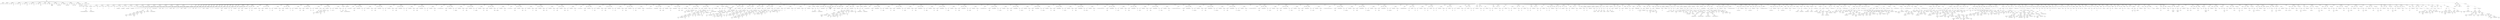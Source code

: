 digraph {
n0[label="RAIZ"];
n1[label="INSTRUCCIONES"];
n0->n1;
n2[label="DECLARACION"];
n1->n2;
n3[label="TIPO.VAR"];
n2->n3;
n4[label="global_a"];
n2->n4;
n5[label="DECLARACION"];
n1->n5;
n6[label="TIPO.VAR"];
n5->n6;
n7[label="global_b"];
n5->n7;
n8[label="DECLARACION"];
n1->n8;
n9[label="TIPO.VAR"];
n8->n9;
n10[label="global_int"];
n8->n10;
n11[label="PRIMITIVO"];
n8->n11;
n12[label="25"];
n11->n12;
n13[label="DECLARACION"];
n1->n13;
n14[label="TIPO.VAR"];
n13->n14;
n15[label="global_dou"];
n13->n15;
n16[label="PRIMITIVO"];
n13->n16;
n17[label="25.0"];
n16->n17;
n18[label="DECLARACION"];
n1->n18;
n19[label="TIPO.VAR"];
n18->n19;
n20[label="global_boo"];
n18->n20;
n21[label="PRIMITIVO"];
n18->n21;
n22[label="True"];
n21->n22;
n23[label="DECLARACION"];
n1->n23;
n24[label="TIPO.VAR"];
n23->n24;
n25[label="global_cha"];
n23->n25;
n26[label="PRIMITIVO"];
n23->n26;
n27[label="g"];
n26->n27;
n28[label="DECLARACION"];
n1->n28;
n29[label="TIPO.VAR"];
n28->n29;
n30[label="global_cad"];
n28->n30;
n31[label="PRIMITIVO"];
n28->n31;
n32[label="cadena"];
n31->n32;
n33[label="DECLARACION"];
n1->n33;
n34[label="TIPO.VAR"];
n33->n34;
n35[label="GlObAl_A"];
n33->n35;
n36[label="DECLARACION"];
n1->n36;
n37[label="TIPO.VAR"];
n36->n37;
n38[label="global_salto"];
n36->n38;
n39[label="PRIMITIVO"];
n36->n39;
n40[label="Cadena con
salto de línea"];
n39->n40;
n41[label="DECLARACION"];
n1->n41;
n42[label="TIPO.VAR"];
n41->n42;
n43[label="global_barra"];
n41->n43;
n44[label="PRIMITIVO"];
n41->n44;
n45[label="Cadena con \ barra invertida"];
n44->n45;
n46[label="DECLARACION"];
n1->n46;
n47[label="TIPO.VAR"];
n46->n47;
n48[label="global_comilla_doble"];
n46->n48;
n49[label="PRIMITIVO"];
n46->n49;
n50[label="Cadena con comilla doble"];
n49->n50;
n51[label="DECLARACION"];
n1->n51;
n52[label="TIPO.VAR"];
n51->n52;
n53[label="global_tab"];
n51->n53;
n54[label="PRIMITIVO"];
n51->n54;
n55[label="Cadena con 	 tabulación"];
n54->n55;
n56[label="DECLARACION"];
n1->n56;
n57[label="TIPO.VAR"];
n56->n57;
n58[label="global_comilla_simple"];
n56->n58;
n59[label="PRIMITIVO"];
n56->n59;
n60[label="Cadena con 'comilla simple'"];
n59->n60;
n61[label="DECLARACION"];
n1->n61;
n62[label="TIPO.VAR"];
n61->n62;
n63[label="var1"];
n61->n63;
n64[label="PRIMITIVO"];
n61->n64;
n65[label="1"];
n64->n65;
n66[label="MAIN"];
n1->n66;
n67[label="INSTRUCCIONES"];
n66->n67;
n68[label="DECLARACION"];
n67->n68;
n69[label="TIPO.VAR"];
n68->n69;
n70[label="var1"];
n68->n70;
n71[label="PRIMITIVO"];
n68->n71;
n72[label="0"];
n71->n72;
n73[label="IF"];
n67->n73;
n74[label="INSTRUCCIONES IF"];
n73->n74;
n75[label="IMPRIMIR"];
n74->n75;
n76[label="PRIMITIVO"];
n75->n76;
n77[label="No se toma con prioridad la variable local ante la global"];
n76->n77;
n78[label="INSTRUCCIONES ELSE"];
n73->n78;
n79[label="IMPRIMIR"];
n78->n79;
n80[label="PRIMITIVO"];
n79->n80;
n81[label="Prioridad de variable local correcta."];
n80->n81;
n82[label="DECLARACION"];
n67->n82;
n83[label="TIPO.VAR"];
n82->n83;
n84[label="n1"];
n82->n84;
n85[label="PRIMITIVO"];
n82->n85;
n86[label="1"];
n85->n86;
n87[label="DECLARACION"];
n67->n87;
n88[label="TIPO.VAR"];
n87->n88;
n89[label="n2"];
n87->n89;
n90[label="PRIMITIVO"];
n87->n90;
n91[label="1"];
n90->n91;
n92[label="DECLARACION"];
n67->n92;
n93[label="TIPO.VAR"];
n92->n93;
n94[label="n3"];
n92->n94;
n95[label="PRIMITIVO"];
n92->n95;
n96[label="1"];
n95->n96;
n97[label="DECLARACION"];
n67->n97;
n98[label="TIPO.VAR"];
n97->n98;
n99[label="n4"];
n97->n99;
n100[label="PRIMITIVO"];
n97->n100;
n101[label="1"];
n100->n101;
n102[label="DECLARACION"];
n67->n102;
n103[label="TIPO.VAR"];
n102->n103;
n104[label="str1"];
n102->n104;
n105[label="PRIMITIVO"];
n102->n105;
n106[label="Voy a ganar Compiladores"];
n105->n106;
n107[label="DECLARACION"];
n67->n107;
n108[label="TIPO.VAR"];
n107->n108;
n109[label="str2"];
n107->n109;
n110[label="PRIMITIVO"];
n107->n110;
n111[label="Voy a ganar Compiladores"];
n110->n111;
n112[label="DECLARACION"];
n67->n112;
n113[label="TIPO.VAR"];
n112->n113;
n114[label="str3"];
n112->n114;
n115[label="PRIMITIVO"];
n112->n115;
n116[label="Voy a ganar Compiladores"];
n115->n116;
n117[label="DECLARACION"];
n67->n117;
n118[label="TIPO.VAR"];
n117->n118;
n119[label="str4"];
n117->n119;
n120[label="PRIMITIVO"];
n117->n120;
n121[label="Voy a ganar Compiladores"];
n120->n121;
n122[label="DECLARACION"];
n67->n122;
n123[label="TIPO.VAR"];
n122->n123;
n124[label="db1"];
n122->n124;
n125[label="PRIMITIVO"];
n122->n125;
n126[label="0.0"];
n125->n126;
n127[label="DECLARACION"];
n67->n127;
n128[label="TIPO.VAR"];
n127->n128;
n129[label="db2"];
n127->n129;
n130[label="PRIMITIVO"];
n127->n130;
n131[label="0.0"];
n130->n131;
n132[label="DECLARACION"];
n67->n132;
n133[label="TIPO.VAR"];
n132->n133;
n134[label="db3"];
n132->n134;
n135[label="PRIMITIVO"];
n132->n135;
n136[label="0.0"];
n135->n136;
n137[label="DECLARACION"];
n67->n137;
n138[label="TIPO.VAR"];
n137->n138;
n139[label="db4"];
n137->n139;
n140[label="PRIMITIVO"];
n137->n140;
n141[label="0.0"];
n140->n141;
n142[label="DECLARACION"];
n67->n142;
n143[label="TIPO.VAR"];
n142->n143;
n144[label="chr1"];
n142->n144;
n145[label="PRIMITIVO"];
n142->n145;
n146[label="s"];
n145->n146;
n147[label="DECLARACION"];
n67->n147;
n148[label="TIPO.VAR"];
n147->n148;
n149[label="chr2"];
n147->n149;
n150[label="PRIMITIVO"];
n147->n150;
n151[label="s"];
n150->n151;
n152[label="DECLARACION"];
n67->n152;
n153[label="TIPO.VAR"];
n152->n153;
n154[label="chr3"];
n152->n154;
n155[label="PRIMITIVO"];
n152->n155;
n156[label="s"];
n155->n156;
n157[label="DECLARACION"];
n67->n157;
n158[label="TIPO.VAR"];
n157->n158;
n159[label="chr4"];
n157->n159;
n160[label="PRIMITIVO"];
n157->n160;
n161[label="s"];
n160->n161;
n162[label="IF"];
n67->n162;
n163[label="INSTRUCCIONES IF"];
n162->n163;
n164[label="IMPRIMIR"];
n163->n164;
n165[label="ARITMETICA"];
n164->n165;
n166[label="ARITMETICA"];
n165->n166;
n167[label="ARITMETICA"];
n166->n167;
n168[label="ARITMETICA"];
n167->n168;
n169[label="IDENTIFICADOR"];
n168->n169;
n170[label="str1"];
n169->n170;
n171[label="OperadorAritmetico.MAS"];
n168->n171;
n172[label="IDENTIFICADOR"];
n168->n172;
n173[label="chr2"];
n172->n173;
n174[label="OperadorAritmetico.MAS"];
n167->n174;
n175[label="PRIMITIVO"];
n167->n175;
n176[label=" "];
n175->n176;
n177[label="OperadorAritmetico.MAS"];
n166->n177;
n178[label="IDENTIFICADOR"];
n166->n178;
n179[label="n3"];
n178->n179;
n180[label="OperadorAritmetico.MAS"];
n165->n180;
n181[label="PRIMITIVO"];
n165->n181;
n182[label=" :D"];
n181->n182;
n183[label="IMPRIMIR"];
n163->n183;
n184[label="PRIMITIVO"];
n183->n184;
n185[label="Declaración correcta"];
n184->n185;
n186[label="INSTRUCCIONES ELSE"];
n162->n186;
n187[label="IMPRIMIR"];
n186->n187;
n188[label="PRIMITIVO"];
n187->n188;
n189[label="Problemas en el metodo declaracion :("];
n188->n189;
n190[label="IMPRIMIR"];
n67->n190;
n191[label="PRIMITIVO"];
n190->n191;
n192[label="---------- CARACTERES ESPECIALES ----------"];
n191->n192;
n193[label="IMPRIMIR"];
n67->n193;
n194[label="PRIMITIVO"];
n193->n194;
n195[label="-> Salto de línea:"];
n194->n195;
n196[label="IMPRIMIR"];
n67->n196;
n197[label="IDENTIFICADOR"];
n196->n197;
n198[label="global_salto"];
n197->n198;
n199[label="IMPRIMIR"];
n67->n199;
n200[label="PRIMITIVO"];
n199->n200;
n201[label="-------------------------------------------"];
n200->n201;
n202[label="IMPRIMIR"];
n67->n202;
n203[label="PRIMITIVO"];
n202->n203;
n204[label="-> Barra invertida:"];
n203->n204;
n205[label="IMPRIMIR"];
n67->n205;
n206[label="IDENTIFICADOR"];
n205->n206;
n207[label="global_barra"];
n206->n207;
n208[label="IMPRIMIR"];
n67->n208;
n209[label="PRIMITIVO"];
n208->n209;
n210[label="-------------------------------------------"];
n209->n210;
n211[label="IMPRIMIR"];
n67->n211;
n212[label="PRIMITIVO"];
n211->n212;
n213[label="-> Comilla doble:"];
n212->n213;
n214[label="IMPRIMIR"];
n67->n214;
n215[label="IDENTIFICADOR"];
n214->n215;
n216[label="global_comilla_doble"];
n215->n216;
n217[label="IMPRIMIR"];
n67->n217;
n218[label="PRIMITIVO"];
n217->n218;
n219[label="-------------------------------------------"];
n218->n219;
n220[label="IMPRIMIR"];
n67->n220;
n221[label="PRIMITIVO"];
n220->n221;
n222[label="-> Tabulación:"];
n221->n222;
n223[label="IMPRIMIR"];
n67->n223;
n224[label="IDENTIFICADOR"];
n223->n224;
n225[label="global_tab"];
n224->n225;
n226[label="IMPRIMIR"];
n67->n226;
n227[label="PRIMITIVO"];
n226->n227;
n228[label="-------------------------------------------"];
n227->n228;
n229[label="IMPRIMIR"];
n67->n229;
n230[label="PRIMITIVO"];
n229->n230;
n231[label="-> Comilla simple:"];
n230->n231;
n232[label="IMPRIMIR"];
n67->n232;
n233[label="IDENTIFICADOR"];
n232->n233;
n234[label="global_comilla_simple"];
n233->n234;
n235[label="IMPRIMIR"];
n67->n235;
n236[label="PRIMITIVO"];
n235->n236;
n237[label="-------------------------------------------"];
n236->n237;
n238[label="IMPRIMIR"];
n67->n238;
n239[label="PRIMITIVO"];
n238->n239;
n240[label="---------- SUMAS DE PRUEBA ----------"];
n239->n240;
n241[label="DECLARACION"];
n67->n241;
n242[label="TIPO.VAR"];
n241->n242;
n243[label="suma_1"];
n241->n243;
n244[label="ARITMETICA"];
n241->n244;
n245[label="IDENTIFICADOR"];
n244->n245;
n246[label="global_int"];
n245->n246;
n247[label="OperadorAritmetico.MAS"];
n244->n247;
n248[label="PRIMITIVO"];
n244->n248;
n249[label="5"];
n248->n249;
n250[label="IMPRIMIR"];
n67->n250;
n251[label="ARITMETICA"];
n250->n251;
n252[label="PRIMITIVO"];
n251->n252;
n253[label="suma = "];
n252->n253;
n254[label="OperadorAritmetico.MAS"];
n251->n254;
n255[label="IDENTIFICADOR"];
n251->n255;
n256[label="suma_1"];
n255->n256;
n257[label="DECLARACION"];
n67->n257;
n258[label="TIPO.VAR"];
n257->n258;
n259[label="suma_2"];
n257->n259;
n260[label="ARITMETICA"];
n257->n260;
n261[label="IDENTIFICADOR"];
n260->n261;
n262[label="global_dou"];
n261->n262;
n263[label="OperadorAritmetico.MAS"];
n260->n263;
n264[label="PRIMITIVO"];
n260->n264;
n265[label="5.0"];
n264->n265;
n266[label="IMPRIMIR"];
n67->n266;
n267[label="ARITMETICA"];
n266->n267;
n268[label="PRIMITIVO"];
n267->n268;
n269[label="suma = "];
n268->n269;
n270[label="OperadorAritmetico.MAS"];
n267->n270;
n271[label="IDENTIFICADOR"];
n267->n271;
n272[label="suma_2"];
n271->n272;
n273[label="DECLARACION"];
n67->n273;
n274[label="TIPO.VAR"];
n273->n274;
n275[label="suma_3"];
n273->n275;
n276[label="ARITMETICA"];
n273->n276;
n277[label="IDENTIFICADOR"];
n276->n277;
n278[label="global_boo"];
n277->n278;
n279[label="OperadorAritmetico.MAS"];
n276->n279;
n280[label="PRIMITIVO"];
n276->n280;
n281[label="0"];
n280->n281;
n282[label="IMPRIMIR"];
n67->n282;
n283[label="ARITMETICA"];
n282->n283;
n284[label="PRIMITIVO"];
n283->n284;
n285[label="suma = "];
n284->n285;
n286[label="OperadorAritmetico.MAS"];
n283->n286;
n287[label="IDENTIFICADOR"];
n283->n287;
n288[label="suma_3"];
n287->n288;
n289[label="DECLARACION"];
n67->n289;
n290[label="TIPO.VAR"];
n289->n290;
n291[label="suma_4"];
n289->n291;
n292[label="ARITMETICA"];
n289->n292;
n293[label="IDENTIFICADOR"];
n292->n293;
n294[label="global_cha"];
n293->n294;
n295[label="OperadorAritmetico.MAS"];
n292->n295;
n296[label="PRIMITIVO"];
n292->n296;
n297[label="b"];
n296->n297;
n298[label="IMPRIMIR"];
n67->n298;
n299[label="ARITMETICA"];
n298->n299;
n300[label="PRIMITIVO"];
n299->n300;
n301[label="suma = "];
n300->n301;
n302[label="OperadorAritmetico.MAS"];
n299->n302;
n303[label="IDENTIFICADOR"];
n299->n303;
n304[label="suma_4"];
n303->n304;
n305[label="DECLARACION"];
n67->n305;
n306[label="TIPO.VAR"];
n305->n306;
n307[label="suma_5"];
n305->n307;
n308[label="ARITMETICA"];
n305->n308;
n309[label="IDENTIFICADOR"];
n308->n309;
n310[label="global_cad"];
n309->n310;
n311[label="OperadorAritmetico.MAS"];
n308->n311;
n312[label="PRIMITIVO"];
n308->n312;
n313[label="_extra"];
n312->n313;
n314[label="IMPRIMIR"];
n67->n314;
n315[label="ARITMETICA"];
n314->n315;
n316[label="PRIMITIVO"];
n315->n316;
n317[label="suma = "];
n316->n317;
n318[label="OperadorAritmetico.MAS"];
n315->n318;
n319[label="IDENTIFICADOR"];
n315->n319;
n320[label="suma_5"];
n319->n320;
n321[label="DECLARACION"];
n67->n321;
n322[label="TIPO.VAR"];
n321->n322;
n323[label="n157"];
n321->n323;
n324[label="ARITMETICA"];
n321->n324;
n325[label="ARITMETICA"];
n324->n325;
n326[label="ARITMETICA"];
n325->n326;
n327[label="ARITMETICA"];
n326->n327;
n328[label="PRIMITIVO"];
n327->n328;
n329[label="0.0"];
n328->n329;
n330[label="OperadorAritmetico.MAS"];
n327->n330;
n331[label="PRIMITIVO"];
n327->n331;
n332[label="True"];
n331->n332;
n333[label="OperadorAritmetico.MAS"];
n326->n333;
n334[label="PRIMITIVO"];
n326->n334;
n335[label="True"];
n334->n335;
n336[label="OperadorAritmetico.MAS"];
n325->n336;
n337[label="PRIMITIVO"];
n325->n337;
n338[label="1"];
n337->n338;
n339[label="OperadorAritmetico.MAS"];
n324->n339;
n340[label="PRIMITIVO"];
n324->n340;
n341[label="0.1"];
n340->n341;
n342[label="IMPRIMIR"];
n67->n342;
n343[label="ARITMETICA"];
n342->n343;
n344[label="PRIMITIVO"];
n343->n344;
n345[label="El valor de  n1 = "];
n344->n345;
n346[label="OperadorAritmetico.MAS"];
n343->n346;
n347[label="IDENTIFICADOR"];
n343->n347;
n348[label="n1"];
n347->n348;
n349[label="IF"];
n67->n349;
n350[label="INSTRUCCIONES IF"];
n349->n350;
n351[label="IMPRIMIR"];
n350->n351;
n352[label="PRIMITIVO"];
n351->n352;
n353[label="Sumas Correctas"];
n352->n353;
n354[label="INSTRUCCIONES ELSE"];
n349->n354;
n355[label="IMPRIMIR"];
n354->n355;
n356[label="PRIMITIVO"];
n355->n356;
n357[label="Error de sumas entre booleanos y numericos"];
n356->n357;
n358[label="IMPRIMIR"];
n67->n358;
n359[label="PRIMITIVO"];
n358->n359;
n360[label="---------- RESTAS DE PRUEBA ----------"];
n359->n360;
n361[label="DECLARACION"];
n67->n361;
n362[label="TIPO.VAR"];
n361->n362;
n363[label="resta_1"];
n361->n363;
n364[label="ARITMETICA"];
n361->n364;
n365[label="IDENTIFICADOR"];
n364->n365;
n366[label="global_int"];
n365->n366;
n367[label="OperadorAritmetico.MENOS"];
n364->n367;
n368[label="PRIMITIVO"];
n364->n368;
n369[label="5"];
n368->n369;
n370[label="IMPRIMIR"];
n67->n370;
n371[label="ARITMETICA"];
n370->n371;
n372[label="PRIMITIVO"];
n371->n372;
n373[label="resta = "];
n372->n373;
n374[label="OperadorAritmetico.MAS"];
n371->n374;
n375[label="IDENTIFICADOR"];
n371->n375;
n376[label="resta_1"];
n375->n376;
n377[label="DECLARACION"];
n67->n377;
n378[label="TIPO.VAR"];
n377->n378;
n379[label="resta_2"];
n377->n379;
n380[label="ARITMETICA"];
n377->n380;
n381[label="IDENTIFICADOR"];
n380->n381;
n382[label="global_dou"];
n381->n382;
n383[label="OperadorAritmetico.MENOS"];
n380->n383;
n384[label="PRIMITIVO"];
n380->n384;
n385[label="5"];
n384->n385;
n386[label="IMPRIMIR"];
n67->n386;
n387[label="ARITMETICA"];
n386->n387;
n388[label="PRIMITIVO"];
n387->n388;
n389[label="resta = "];
n388->n389;
n390[label="OperadorAritmetico.MAS"];
n387->n390;
n391[label="IDENTIFICADOR"];
n387->n391;
n392[label="resta_2"];
n391->n392;
n393[label="DECLARACION"];
n67->n393;
n394[label="TIPO.VAR"];
n393->n394;
n395[label="resta_3"];
n393->n395;
n396[label="ARITMETICA"];
n393->n396;
n397[label="IDENTIFICADOR"];
n396->n397;
n398[label="global_boo"];
n397->n398;
n399[label="OperadorAritmetico.MENOS"];
n396->n399;
n400[label="PRIMITIVO"];
n396->n400;
n401[label="1"];
n400->n401;
n402[label="IMPRIMIR"];
n67->n402;
n403[label="ARITMETICA"];
n402->n403;
n404[label="PRIMITIVO"];
n403->n404;
n405[label="resta = "];
n404->n405;
n406[label="OperadorAritmetico.MAS"];
n403->n406;
n407[label="IDENTIFICADOR"];
n403->n407;
n408[label="resta_3"];
n407->n408;
n409[label="DECLARACION"];
n67->n409;
n410[label="TIPO.VAR"];
n409->n410;
n411[label="resta_4"];
n409->n411;
n412[label="ARITMETICA"];
n409->n412;
n413[label="IDENTIFICADOR"];
n412->n413;
n414[label="global_boo"];
n413->n414;
n415[label="OperadorAritmetico.MENOS"];
n412->n415;
n416[label="PRIMITIVO"];
n412->n416;
n417[label="1.0"];
n416->n417;
n418[label="IMPRIMIR"];
n67->n418;
n419[label="ARITMETICA"];
n418->n419;
n420[label="PRIMITIVO"];
n419->n420;
n421[label="resta = "];
n420->n421;
n422[label="OperadorAritmetico.MAS"];
n419->n422;
n423[label="IDENTIFICADOR"];
n419->n423;
n424[label="resta_4"];
n423->n424;
n425[label="IMPRIMIR"];
n67->n425;
n426[label="PRIMITIVO"];
n425->n426;
n427[label="---------- MULTIPLICACIONES DE PRUEBA ----------"];
n426->n427;
n428[label="DECLARACION"];
n67->n428;
n429[label="TIPO.VAR"];
n428->n429;
n430[label="mult_1"];
n428->n430;
n431[label="ARITMETICA"];
n428->n431;
n432[label="IDENTIFICADOR"];
n431->n432;
n433[label="global_int"];
n432->n433;
n434[label="OperadorAritmetico.POR"];
n431->n434;
n435[label="PRIMITIVO"];
n431->n435;
n436[label="2"];
n435->n436;
n437[label="IMPRIMIR"];
n67->n437;
n438[label="ARITMETICA"];
n437->n438;
n439[label="PRIMITIVO"];
n438->n439;
n440[label="multiplicación = "];
n439->n440;
n441[label="OperadorAritmetico.MAS"];
n438->n441;
n442[label="IDENTIFICADOR"];
n438->n442;
n443[label="mult_1"];
n442->n443;
n444[label="DECLARACION"];
n67->n444;
n445[label="TIPO.VAR"];
n444->n445;
n446[label="mult_2"];
n444->n446;
n447[label="ARITMETICA"];
n444->n447;
n448[label="IDENTIFICADOR"];
n447->n448;
n449[label="global_dou"];
n448->n449;
n450[label="OperadorAritmetico.POR"];
n447->n450;
n451[label="PRIMITIVO"];
n447->n451;
n452[label="2.0"];
n451->n452;
n453[label="IMPRIMIR"];
n67->n453;
n454[label="ARITMETICA"];
n453->n454;
n455[label="PRIMITIVO"];
n454->n455;
n456[label="multiplicación = "];
n455->n456;
n457[label="OperadorAritmetico.MAS"];
n454->n457;
n458[label="IDENTIFICADOR"];
n454->n458;
n459[label="mult_2"];
n458->n459;
n460[label="DECLARACION"];
n67->n460;
n461[label="TIPO.VAR"];
n460->n461;
n462[label="mult_3"];
n460->n462;
n463[label="ARITMETICA"];
n460->n463;
n464[label="IDENTIFICADOR"];
n463->n464;
n465[label="global_int"];
n464->n465;
n466[label="OperadorAritmetico.POR"];
n463->n466;
n467[label="IDENTIFICADOR"];
n463->n467;
n468[label="global_dou"];
n467->n468;
n469[label="IMPRIMIR"];
n67->n469;
n470[label="ARITMETICA"];
n469->n470;
n471[label="PRIMITIVO"];
n470->n471;
n472[label="multiplicación = "];
n471->n472;
n473[label="OperadorAritmetico.MAS"];
n470->n473;
n474[label="IDENTIFICADOR"];
n470->n474;
n475[label="mult_3"];
n474->n475;
n476[label="IMPRIMIR"];
n67->n476;
n477[label="PRIMITIVO"];
n476->n477;
n478[label="---------- DIVISIONES DE PRUEBA ----------"];
n477->n478;
n479[label="DECLARACION"];
n67->n479;
n480[label="TIPO.VAR"];
n479->n480;
n481[label="div_1"];
n479->n481;
n482[label="ARITMETICA"];
n479->n482;
n483[label="IDENTIFICADOR"];
n482->n483;
n484[label="global_int"];
n483->n484;
n485[label="OperadorAritmetico.DIV"];
n482->n485;
n486[label="IDENTIFICADOR"];
n482->n486;
n487[label="global_int"];
n486->n487;
n488[label="IMPRIMIR"];
n67->n488;
n489[label="ARITMETICA"];
n488->n489;
n490[label="PRIMITIVO"];
n489->n490;
n491[label="división = "];
n490->n491;
n492[label="OperadorAritmetico.MAS"];
n489->n492;
n493[label="IDENTIFICADOR"];
n489->n493;
n494[label="div_1"];
n493->n494;
n495[label="DECLARACION"];
n67->n495;
n496[label="TIPO.VAR"];
n495->n496;
n497[label="div_2"];
n495->n497;
n498[label="ARITMETICA"];
n495->n498;
n499[label="IDENTIFICADOR"];
n498->n499;
n500[label="global_dou"];
n499->n500;
n501[label="OperadorAritmetico.DIV"];
n498->n501;
n502[label="IDENTIFICADOR"];
n498->n502;
n503[label="global_dou"];
n502->n503;
n504[label="IMPRIMIR"];
n67->n504;
n505[label="ARITMETICA"];
n504->n505;
n506[label="PRIMITIVO"];
n505->n506;
n507[label="división = "];
n506->n507;
n508[label="OperadorAritmetico.MAS"];
n505->n508;
n509[label="IDENTIFICADOR"];
n505->n509;
n510[label="div_2"];
n509->n510;
n511[label="DECLARACION"];
n67->n511;
n512[label="TIPO.VAR"];
n511->n512;
n513[label="div_3"];
n511->n513;
n514[label="ARITMETICA"];
n511->n514;
n515[label="IDENTIFICADOR"];
n514->n515;
n516[label="global_int"];
n515->n516;
n517[label="OperadorAritmetico.DIV"];
n514->n517;
n518[label="IDENTIFICADOR"];
n514->n518;
n519[label="global_dou"];
n518->n519;
n520[label="IMPRIMIR"];
n67->n520;
n521[label="ARITMETICA"];
n520->n521;
n522[label="PRIMITIVO"];
n521->n522;
n523[label="división = "];
n522->n523;
n524[label="OperadorAritmetico.MAS"];
n521->n524;
n525[label="IDENTIFICADOR"];
n521->n525;
n526[label="div_3"];
n525->n526;
n527[label="IMPRIMIR"];
n67->n527;
n528[label="PRIMITIVO"];
n527->n528;
n529[label="---------- MODULOS DE PRUEBA ----------"];
n528->n529;
n530[label="DECLARACION"];
n67->n530;
n531[label="TIPO.VAR"];
n530->n531;
n532[label="mod_1"];
n530->n532;
n533[label="ARITMETICA"];
n530->n533;
n534[label="IDENTIFICADOR"];
n533->n534;
n535[label="global_int"];
n534->n535;
n536[label="OperadorAritmetico.MOD"];
n533->n536;
n537[label="PRIMITIVO"];
n533->n537;
n538[label="4"];
n537->n538;
n539[label="IMPRIMIR"];
n67->n539;
n540[label="ARITMETICA"];
n539->n540;
n541[label="PRIMITIVO"];
n540->n541;
n542[label="módulo = "];
n541->n542;
n543[label="OperadorAritmetico.MAS"];
n540->n543;
n544[label="IDENTIFICADOR"];
n540->n544;
n545[label="mod_1"];
n544->n545;
n546[label="DECLARACION"];
n67->n546;
n547[label="TIPO.VAR"];
n546->n547;
n548[label="mod_2"];
n546->n548;
n549[label="ARITMETICA"];
n546->n549;
n550[label="IDENTIFICADOR"];
n549->n550;
n551[label="global_dou"];
n550->n551;
n552[label="OperadorAritmetico.MOD"];
n549->n552;
n553[label="PRIMITIVO"];
n549->n553;
n554[label="4.0"];
n553->n554;
n555[label="IMPRIMIR"];
n67->n555;
n556[label="ARITMETICA"];
n555->n556;
n557[label="PRIMITIVO"];
n556->n557;
n558[label="módulo = "];
n557->n558;
n559[label="OperadorAritmetico.MAS"];
n556->n559;
n560[label="IDENTIFICADOR"];
n556->n560;
n561[label="mod_2"];
n560->n561;
n562[label="DECLARACION"];
n67->n562;
n563[label="TIPO.VAR"];
n562->n563;
n564[label="mod_3"];
n562->n564;
n565[label="ARITMETICA"];
n562->n565;
n566[label="IDENTIFICADOR"];
n565->n566;
n567[label="global_dou"];
n566->n567;
n568[label="OperadorAritmetico.MOD"];
n565->n568;
n569[label="PRIMITIVO"];
n565->n569;
n570[label="4"];
n569->n570;
n571[label="IMPRIMIR"];
n67->n571;
n572[label="ARITMETICA"];
n571->n572;
n573[label="PRIMITIVO"];
n572->n573;
n574[label="módulo = "];
n573->n574;
n575[label="OperadorAritmetico.MAS"];
n572->n575;
n576[label="IDENTIFICADOR"];
n572->n576;
n577[label="mod_3"];
n576->n577;
n578[label="IMPRIMIR"];
n67->n578;
n579[label="PRIMITIVO"];
n578->n579;
n580[label="---------- NEGACIONES UNARIAS DE PRUEBA ----------"];
n579->n580;
n581[label="DECLARACION"];
n67->n581;
n582[label="TIPO.VAR"];
n581->n582;
n583[label="neg_1"];
n581->n583;
n584[label="ARITMETICA"];
n581->n584;
n585[label="OperadorAritmetico.UMENOS"];
n584->n585;
n586[label="IDENTIFICADOR"];
n584->n586;
n587[label="global_int"];
n586->n587;
n588[label="IMPRIMIR"];
n67->n588;
n589[label="ARITMETICA"];
n588->n589;
n590[label="PRIMITIVO"];
n589->n590;
n591[label="negación = "];
n590->n591;
n592[label="OperadorAritmetico.MAS"];
n589->n592;
n593[label="IDENTIFICADOR"];
n589->n593;
n594[label="neg_1"];
n593->n594;
n595[label="DECLARACION"];
n67->n595;
n596[label="TIPO.VAR"];
n595->n596;
n597[label="neg_2"];
n595->n597;
n598[label="ARITMETICA"];
n595->n598;
n599[label="OperadorAritmetico.UMENOS"];
n598->n599;
n600[label="IDENTIFICADOR"];
n598->n600;
n601[label="global_dou"];
n600->n601;
n602[label="IMPRIMIR"];
n67->n602;
n603[label="ARITMETICA"];
n602->n603;
n604[label="PRIMITIVO"];
n603->n604;
n605[label="negación = "];
n604->n605;
n606[label="OperadorAritmetico.MAS"];
n603->n606;
n607[label="IDENTIFICADOR"];
n603->n607;
n608[label="neg_2"];
n607->n608;
n609[label="DECLARACION"];
n67->n609;
n610[label="TIPO.VAR"];
n609->n610;
n611[label="n400"];
n609->n611;
n612[label="ARITMETICA"];
n609->n612;
n613[label="ARITMETICA"];
n612->n613;
n614[label="ARITMETICA"];
n613->n614;
n615[label="PRIMITIVO"];
n614->n615;
n616[label="5750"];
n615->n616;
n617[label="OperadorAritmetico.POR"];
n614->n617;
n618[label="PRIMITIVO"];
n614->n618;
n619[label="2"];
n618->n619;
n620[label="OperadorAritmetico.MENOS"];
n613->n620;
n621[label="PRIMITIVO"];
n613->n621;
n622[label="11800"];
n621->n622;
n623[label="OperadorAritmetico.MAS"];
n612->n623;
n624[label="PRIMITIVO"];
n612->n624;
n625[label="1.0"];
n624->n625;
n626[label="DECLARACION"];
n67->n626;
n627[label="TIPO.VAR"];
n626->n627;
n628[label="n300"];
n626->n628;
n629[label="ARITMETICA"];
n626->n629;
n630[label="ARITMETICA"];
n629->n630;
n631[label="ARITMETICA"];
n630->n631;
n632[label="ARITMETICA"];
n631->n632;
n633[label="ARITMETICA"];
n632->n633;
n634[label="ARITMETICA"];
n633->n634;
n635[label="ARITMETICA"];
n634->n635;
n636[label="ARITMETICA"];
n635->n636;
n637[label="PRIMITIVO"];
n636->n637;
n638[label="3"];
n637->n638;
n639[label="OperadorAritmetico.POR"];
n636->n639;
n640[label="PRIMITIVO"];
n636->n640;
n641[label="3"];
n640->n641;
n642[label="OperadorAritmetico.MAS"];
n635->n642;
n643[label="PRIMITIVO"];
n635->n643;
n644[label="4"];
n643->n644;
n645[label="OperadorAritmetico.MENOS"];
n634->n645;
n646[label="PRIMITIVO"];
n634->n646;
n647[label="80"];
n646->n647;
n648[label="OperadorAritmetico.MAS"];
n633->n648;
n649[label="ARITMETICA"];
n633->n649;
n650[label="PRIMITIVO"];
n649->n650;
n651[label="40.0"];
n650->n651;
n652[label="OperadorAritmetico.POR"];
n649->n652;
n653[label="PRIMITIVO"];
n649->n653;
n654[label="2"];
n653->n654;
n655[label="OperadorAritmetico.MAS"];
n632->n655;
n656[label="PRIMITIVO"];
n632->n656;
n657[label="358.5"];
n656->n657;
n658[label="OperadorAritmetico.MENOS"];
n631->n658;
n659[label="ARITMETICA"];
n631->n659;
n660[label="PRIMITIVO"];
n659->n660;
n661[label="29"];
n660->n661;
n662[label="OperadorAritmetico.DIV"];
n659->n662;
n663[label="PRIMITIVO"];
n659->n663;
n664[label="14.5"];
n663->n664;
n665[label="OperadorAritmetico.MENOS"];
n630->n665;
n666[label="PRIMITIVO"];
n630->n666;
n667[label="0.5"];
n666->n667;
n668[label="OperadorAritmetico.MAS"];
n629->n668;
n669[label="IDENTIFICADOR"];
n629->n669;
n670[label="n400"];
n669->n670;
n671[label="IMPRIMIR"];
n67->n671;
n672[label="ARITMETICA"];
n671->n672;
n673[label="PRIMITIVO"];
n672->n673;
n674[label="El valor de n300 = "];
n673->n674;
n675[label="OperadorAritmetico.MAS"];
n672->n675;
n676[label="IDENTIFICADOR"];
n672->n676;
n677[label="n300"];
n676->n677;
n678[label="IF"];
n67->n678;
n679[label="INSTRUCCIONES IF"];
n678->n679;
n680[label="IMPRIMIR"];
n679->n680;
n681[label="PRIMITIVO"];
n680->n681;
n682[label="OPERACION ARITMETICA CORRECTA"];
n681->n682;
n683[label="INSTRUCCIONES ELSE"];
n678->n683;
n684[label="IMPRIMIR"];
n683->n684;
n685[label="PRIMITIVO"];
n684->n685;
n686[label="OPERACION ARITMETICA INCORRECTA"];
n685->n686;
n687[label="IMPRIMIR"];
n67->n687;
n688[label="PRIMITIVO"];
n687->n688;
n689[label="Operaciones Aritmeticas 1: valor esperado:   
	a)62   
	b)0   
	c)-19   
	d)16   
resultados>"];
n688->n689;
n690[label="DECLARACION"];
n67->n690;
n691[label="TIPO.VAR"];
n690->n691;
n692[label="a"];
n690->n692;
n693[label="ASIGNACION"];
n67->n693;
n694[label="a"];
n693->n694;
n695[label="ARITMETICA"];
n693->n695;
n696[label="ARITMETICA"];
n695->n696;
n697[label="ARITMETICA"];
n696->n697;
n698[label="ARITMETICA"];
n697->n698;
n699[label="ARITMETICA"];
n698->n699;
n700[label="ARITMETICA"];
n699->n700;
n701[label="PRIMITIVO"];
n700->n701;
n702[label="20"];
n701->n702;
n703[label="OperadorAritmetico.MENOS"];
n700->n703;
n704[label="PRIMITIVO"];
n700->n704;
n705[label="10"];
n704->n705;
n706[label="OperadorAritmetico.MAS"];
n699->n706;
n707[label="ARITMETICA"];
n699->n707;
n708[label="ARITMETICA"];
n707->n708;
n709[label="PRIMITIVO"];
n708->n709;
n710[label="8"];
n709->n710;
n711[label="OperadorAritmetico.DIV"];
n708->n711;
n712[label="PRIMITIVO"];
n708->n712;
n713[label="2"];
n712->n713;
n714[label="OperadorAritmetico.POR"];
n707->n714;
n715[label="PRIMITIVO"];
n707->n715;
n716[label="3"];
n715->n716;
n717[label="OperadorAritmetico.MAS"];
n698->n717;
n718[label="PRIMITIVO"];
n698->n718;
n719[label="10"];
n718->n719;
n720[label="OperadorAritmetico.MENOS"];
n697->n720;
n721[label="PRIMITIVO"];
n697->n721;
n722[label="10"];
n721->n722;
n723[label="OperadorAritmetico.MENOS"];
n696->n723;
n724[label="PRIMITIVO"];
n696->n724;
n725[label="10"];
n724->n725;
n726[label="OperadorAritmetico.MAS"];
n695->n726;
n727[label="PRIMITIVO"];
n695->n727;
n728[label="50"];
n727->n728;
n729[label="DECLARACION"];
n67->n729;
n730[label="TIPO.VAR"];
n729->n730;
n731[label="b"];
n729->n731;
n732[label="ASIGNACION"];
n67->n732;
n733[label="b"];
n732->n733;
n734[label="ARITMETICA"];
n732->n734;
n735[label="ARITMETICA"];
n734->n735;
n736[label="ARITMETICA"];
n735->n736;
n737[label="ARITMETICA"];
n736->n737;
n738[label="ARITMETICA"];
n737->n738;
n739[label="ARITMETICA"];
n738->n739;
n740[label="PRIMITIVO"];
n739->n740;
n741[label="50"];
n740->n741;
n742[label="OperadorAritmetico.DIV"];
n739->n742;
n743[label="PRIMITIVO"];
n739->n743;
n744[label="50"];
n743->n744;
n745[label="OperadorAritmetico.POR"];
n738->n745;
n746[label="PRIMITIVO"];
n738->n746;
n747[label="50"];
n746->n747;
n748[label="OperadorAritmetico.MAS"];
n737->n748;
n749[label="PRIMITIVO"];
n737->n749;
n750[label="50"];
n749->n750;
n751[label="OperadorAritmetico.MENOS"];
n736->n751;
n752[label="PRIMITIVO"];
n736->n752;
n753[label="100"];
n752->n753;
n754[label="OperadorAritmetico.MAS"];
n735->n754;
n755[label="PRIMITIVO"];
n735->n755;
n756[label="100"];
n755->n756;
n757[label="OperadorAritmetico.MENOS"];
n734->n757;
n758[label="PRIMITIVO"];
n734->n758;
n759[label="100"];
n758->n759;
n760[label="DECLARACION"];
n67->n760;
n761[label="TIPO.VAR"];
n760->n761;
n762[label="c"];
n760->n762;
n763[label="ASIGNACION"];
n67->n763;
n764[label="c"];
n763->n764;
n765[label="ARITMETICA"];
n763->n765;
n766[label="ARITMETICA"];
n765->n766;
n767[label="ARITMETICA"];
n766->n767;
n768[label="ARITMETICA"];
n767->n768;
n769[label="ARITMETICA"];
n768->n769;
n770[label="ARITMETICA"];
n769->n770;
n771[label="ARITMETICA"];
n770->n771;
n772[label="ARITMETICA"];
n771->n772;
n773[label="PRIMITIVO"];
n772->n773;
n774[label="100"];
n773->n774;
n775[label="OperadorAritmetico.DIV"];
n772->n775;
n776[label="PRIMITIVO"];
n772->n776;
n777[label="20"];
n776->n777;
n778[label="OperadorAritmetico.POR"];
n771->n778;
n779[label="PRIMITIVO"];
n771->n779;
n780[label="9"];
n779->n780;
n781[label="OperadorAritmetico.MENOS"];
n770->n781;
n782[label="PRIMITIVO"];
n770->n782;
n783[label="78"];
n782->n783;
n784[label="OperadorAritmetico.MAS"];
n769->n784;
n785[label="PRIMITIVO"];
n769->n785;
n786[label="6"];
n785->n786;
n787[label="OperadorAritmetico.MENOS"];
n768->n787;
n788[label="PRIMITIVO"];
n768->n788;
n789[label="7"];
n788->n789;
n790[label="OperadorAritmetico.MAS"];
n767->n790;
n791[label="PRIMITIVO"];
n767->n791;
n792[label="8"];
n791->n792;
n793[label="OperadorAritmetico.MENOS"];
n766->n793;
n794[label="PRIMITIVO"];
n766->n794;
n795[label="7"];
n794->n795;
n796[label="OperadorAritmetico.MAS"];
n765->n796;
n797[label="ARITMETICA"];
n765->n797;
n798[label="ARITMETICA"];
n797->n798;
n799[label="ARITMETICA"];
n798->n799;
n800[label="ARITMETICA"];
n799->n800;
n801[label="PRIMITIVO"];
n800->n801;
n802[label="7"];
n801->n802;
n803[label="OperadorAritmetico.POR"];
n800->n803;
n804[label="PRIMITIVO"];
n800->n804;
n805[label="1"];
n804->n805;
n806[label="OperadorAritmetico.POR"];
n799->n806;
n807[label="PRIMITIVO"];
n799->n807;
n808[label="2"];
n807->n808;
n809[label="OperadorAritmetico.POR"];
n798->n809;
n810[label="PRIMITIVO"];
n798->n810;
n811[label="3"];
n810->n811;
n812[label="OperadorAritmetico.DIV"];
n797->n812;
n813[label="PRIMITIVO"];
n797->n813;
n814[label="3"];
n813->n814;
n815[label="DECLARACION"];
n67->n815;
n816[label="TIPO.VAR"];
n815->n816;
n817[label="d"];
n815->n817;
n818[label="ASIGNACION"];
n67->n818;
n819[label="d"];
n818->n819;
n820[label="ARITMETICA"];
n818->n820;
n821[label="PRIMITIVO"];
n820->n821;
n822[label="2"];
n821->n822;
n823[label="OperadorAritmetico.POR"];
n820->n823;
n824[label="ARITMETICA"];
n820->n824;
n825[label="ARITMETICA"];
n824->n825;
n826[label="PRIMITIVO"];
n825->n826;
n827[label="20"];
n826->n827;
n828[label="OperadorAritmetico.DIV"];
n825->n828;
n829[label="PRIMITIVO"];
n825->n829;
n830[label="5"];
n829->n830;
n831[label="OperadorAritmetico.POR"];
n824->n831;
n832[label="PRIMITIVO"];
n824->n832;
n833[label="2"];
n832->n833;
n834[label="IMPRIMIR"];
n67->n834;
n835[label="ARITMETICA"];
n834->n835;
n836[label="PRIMITIVO"];
n835->n836;
n837[label="a) "];
n836->n837;
n838[label="OperadorAritmetico.MAS"];
n835->n838;
n839[label="IDENTIFICADOR"];
n835->n839;
n840[label="a"];
n839->n840;
n841[label="IMPRIMIR"];
n67->n841;
n842[label="ARITMETICA"];
n841->n842;
n843[label="PRIMITIVO"];
n842->n843;
n844[label="b) "];
n843->n844;
n845[label="OperadorAritmetico.MAS"];
n842->n845;
n846[label="IDENTIFICADOR"];
n842->n846;
n847[label="b"];
n846->n847;
n848[label="IMPRIMIR"];
n67->n848;
n849[label="ARITMETICA"];
n848->n849;
n850[label="PRIMITIVO"];
n849->n850;
n851[label="c) "];
n850->n851;
n852[label="OperadorAritmetico.MAS"];
n849->n852;
n853[label="IDENTIFICADOR"];
n849->n853;
n854[label="c"];
n853->n854;
n855[label="IMPRIMIR"];
n67->n855;
n856[label="ARITMETICA"];
n855->n856;
n857[label="PRIMITIVO"];
n856->n857;
n858[label="d) "];
n857->n858;
n859[label="OperadorAritmetico.MAS"];
n856->n859;
n860[label="IDENTIFICADOR"];
n856->n860;
n861[label="d"];
n860->n861;
n862[label="IF"];
n67->n862;
n863[label="INSTRUCCIONES IF"];
n862->n863;
n864[label="IMPRIMIR"];
n863->n864;
n865[label="PRIMITIVO"];
n864->n865;
n866[label="Operaciones aritmeticas 1 bien :D"];
n865->n866;
n867[label="INSTRUCCIONES ELSE"];
n862->n867;
n868[label="IMPRIMIR"];
n867->n868;
n869[label="PRIMITIVO"];
n868->n869;
n870[label="Error para las operaciones basicas :("];
n869->n870;
n871[label="DECLARACION"];
n67->n871;
n872[label="TIPO.VAR"];
n871->n872;
n873[label="aritmetica1"];
n871->n873;
n874[label="PRIMITIVO"];
n871->n874;
n875[label="2.0"];
n874->n875;
n876[label="DECLARACION"];
n67->n876;
n877[label="TIPO.VAR"];
n876->n877;
n878[label="aritmetica2"];
n876->n878;
n879[label="ARITMETICA"];
n876->n879;
n880[label="OperadorAritmetico.UMENOS"];
n879->n880;
n881[label="PRIMITIVO"];
n879->n881;
n882[label="10"];
n881->n882;
n883[label="IMPRIMIR"];
n67->n883;
n884[label="PRIMITIVO"];
n883->n884;
n885[label="Operaciones Aritmeticas: 
valor esperado>
-20  
-7 
resultado>"];
n884->n885;
n886[label="DECLARACION"];
n67->n886;
n887[label="TIPO.VAR"];
n886->n887;
n888[label="aritmetica3"];
n886->n888;
n889[label="ARITMETICA"];
n886->n889;
n890[label="IDENTIFICADOR"];
n889->n890;
n891[label="aritmetica2"];
n890->n891;
n892[label="OperadorAritmetico.POR"];
n889->n892;
n893[label="IDENTIFICADOR"];
n889->n893;
n894[label="aritmetica1"];
n893->n894;
n895[label="IMPRIMIR"];
n67->n895;
n896[label="IDENTIFICADOR"];
n895->n896;
n897[label="aritmetica3"];
n896->n897;
n898[label="ASIGNACION"];
n67->n898;
n899[label="aritmetica1"];
n898->n899;
n900[label="ARITMETICA"];
n898->n900;
n901[label="ARITMETICA"];
n900->n901;
n902[label="ARITMETICA"];
n901->n902;
n903[label="ARITMETICA"];
n902->n903;
n904[label="ARITMETICA"];
n903->n904;
n905[label="ARITMETICA"];
n904->n905;
n906[label="IDENTIFICADOR"];
n905->n906;
n907[label="aritmetica3"];
n906->n907;
n908[label="OperadorAritmetico.DIV"];
n905->n908;
n909[label="IDENTIFICADOR"];
n905->n909;
n910[label="aritmetica1"];
n909->n910;
n911[label="OperadorAritmetico.MAS"];
n904->n911;
n912[label="ARITMETICA"];
n904->n912;
n913[label="ARITMETICA"];
n912->n913;
n914[label="PRIMITIVO"];
n913->n914;
n915[label="50"];
n914->n915;
n916[label="OperadorAritmetico.POR"];
n913->n916;
n917[label="PRIMITIVO"];
n913->n917;
n918[label="2"];
n917->n918;
n919[label="OperadorAritmetico.DIV"];
n912->n919;
n920[label="PRIMITIVO"];
n912->n920;
n921[label="50"];
n920->n921;
n922[label="OperadorAritmetico.MAS"];
n903->n922;
n923[label="ARITMETICA"];
n903->n923;
n924[label="PRIMITIVO"];
n923->n924;
n925[label="50"];
n924->n925;
n926[label="OperadorAritmetico.POR"];
n923->n926;
n927[label="PRIMITIVO"];
n923->n927;
n928[label="2"];
n927->n928;
n929[label="OperadorAritmetico.MENOS"];
n902->n929;
n930[label="PRIMITIVO"];
n902->n930;
n931[label="100"];
n930->n931;
n932[label="OperadorAritmetico.MAS"];
n901->n932;
n933[label="ARITMETICA"];
n901->n933;
n934[label="PRIMITIVO"];
n933->n934;
n935[label="100"];
n934->n935;
n936[label="OperadorAritmetico.DIV"];
n933->n936;
n937[label="PRIMITIVO"];
n933->n937;
n938[label="100"];
n937->n938;
n939[label="OperadorAritmetico.MENOS"];
n900->n939;
n940[label="PRIMITIVO"];
n900->n940;
n941[label="0"];
n940->n941;
n942[label="IMPRIMIR"];
n67->n942;
n943[label="IDENTIFICADOR"];
n942->n943;
n944[label="aritmetica1"];
n943->n944;
n945[label="IF"];
n67->n945;
n946[label="INSTRUCCIONES IF"];
n945->n946;
n947[label="IMPRIMIR"];
n946->n947;
n948[label="PRIMITIVO"];
n947->n948;
n949[label="Operaciones aritmeticas 2 bien :D"];
n948->n949;
n950[label="INSTRUCCIONES ELSE"];
n945->n950;
n951[label="IMPRIMIR"];
n950->n951;
n952[label="PRIMITIVO"];
n951->n952;
n953[label="Error Operaciones Aritmeticas"];
n952->n953;
n954[label="IMPRIMIR"];
n67->n954;
n955[label="PRIMITIVO"];
n954->n955;
n956[label="---------- IGUALACIONES DE PRUEBA ----------"];
n955->n956;
n957[label="DECLARACION"];
n67->n957;
n958[label="TIPO.VAR"];
n957->n958;
n959[label="igu_1"];
n957->n959;
n960[label="RELACIONAL"];
n957->n960;
n961[label="IDENTIFICADOR"];
n960->n961;
n962[label="global_int"];
n961->n962;
n963[label="OperadorRelacional.IGUALIGUAL"];
n960->n963;
n964[label="PRIMITIVO"];
n960->n964;
n965[label="25"];
n964->n965;
n966[label="IMPRIMIR"];
n67->n966;
n967[label="ARITMETICA"];
n966->n967;
n968[label="PRIMITIVO"];
n967->n968;
n969[label="igualación = "];
n968->n969;
n970[label="OperadorAritmetico.MAS"];
n967->n970;
n971[label="IDENTIFICADOR"];
n967->n971;
n972[label="igu_1"];
n971->n972;
n973[label="DECLARACION"];
n67->n973;
n974[label="TIPO.VAR"];
n973->n974;
n975[label="igu_2"];
n973->n975;
n976[label="RELACIONAL"];
n973->n976;
n977[label="IDENTIFICADOR"];
n976->n977;
n978[label="global_dou"];
n977->n978;
n979[label="OperadorRelacional.IGUALIGUAL"];
n976->n979;
n980[label="PRIMITIVO"];
n976->n980;
n981[label="20"];
n980->n981;
n982[label="IMPRIMIR"];
n67->n982;
n983[label="ARITMETICA"];
n982->n983;
n984[label="PRIMITIVO"];
n983->n984;
n985[label="igualación = "];
n984->n985;
n986[label="OperadorAritmetico.MAS"];
n983->n986;
n987[label="IDENTIFICADOR"];
n983->n987;
n988[label="igu_2"];
n987->n988;
n989[label="DECLARACION"];
n67->n989;
n990[label="TIPO.VAR"];
n989->n990;
n991[label="igu_3"];
n989->n991;
n992[label="RELACIONAL"];
n989->n992;
n993[label="IDENTIFICADOR"];
n992->n993;
n994[label="global_boo"];
n993->n994;
n995[label="OperadorRelacional.IGUALIGUAL"];
n992->n995;
n996[label="PRIMITIVO"];
n992->n996;
n997[label="True"];
n996->n997;
n998[label="IMPRIMIR"];
n67->n998;
n999[label="ARITMETICA"];
n998->n999;
n1000[label="PRIMITIVO"];
n999->n1000;
n1001[label="igualación = "];
n1000->n1001;
n1002[label="OperadorAritmetico.MAS"];
n999->n1002;
n1003[label="IDENTIFICADOR"];
n999->n1003;
n1004[label="igu_3"];
n1003->n1004;
n1005[label="DECLARACION"];
n67->n1005;
n1006[label="TIPO.VAR"];
n1005->n1006;
n1007[label="igu_4"];
n1005->n1007;
n1008[label="RELACIONAL"];
n1005->n1008;
n1009[label="IDENTIFICADOR"];
n1008->n1009;
n1010[label="global_cha"];
n1009->n1010;
n1011[label="OperadorRelacional.IGUALIGUAL"];
n1008->n1011;
n1012[label="PRIMITIVO"];
n1008->n1012;
n1013[label="c"];
n1012->n1013;
n1014[label="IMPRIMIR"];
n67->n1014;
n1015[label="ARITMETICA"];
n1014->n1015;
n1016[label="PRIMITIVO"];
n1015->n1016;
n1017[label="igualación = "];
n1016->n1017;
n1018[label="OperadorAritmetico.MAS"];
n1015->n1018;
n1019[label="IDENTIFICADOR"];
n1015->n1019;
n1020[label="igu_4"];
n1019->n1020;
n1021[label="DECLARACION"];
n67->n1021;
n1022[label="TIPO.VAR"];
n1021->n1022;
n1023[label="igu_5"];
n1021->n1023;
n1024[label="RELACIONAL"];
n1021->n1024;
n1025[label="IDENTIFICADOR"];
n1024->n1025;
n1026[label="global_cad"];
n1025->n1026;
n1027[label="OperadorRelacional.IGUALIGUAL"];
n1024->n1027;
n1028[label="PRIMITIVO"];
n1024->n1028;
n1029[label="cadena"];
n1028->n1029;
n1030[label="IMPRIMIR"];
n67->n1030;
n1031[label="ARITMETICA"];
n1030->n1031;
n1032[label="PRIMITIVO"];
n1031->n1032;
n1033[label="igualación = "];
n1032->n1033;
n1034[label="OperadorAritmetico.MAS"];
n1031->n1034;
n1035[label="IDENTIFICADOR"];
n1031->n1035;
n1036[label="igu_5"];
n1035->n1036;
n1037[label="IMPRIMIR"];
n67->n1037;
n1038[label="PRIMITIVO"];
n1037->n1038;
n1039[label="---------- DIFERENCIACIACIONES DE PRUEBA ----------"];
n1038->n1039;
n1040[label="DECLARACION"];
n67->n1040;
n1041[label="TIPO.VAR"];
n1040->n1041;
n1042[label="dif_1"];
n1040->n1042;
n1043[label="RELACIONAL"];
n1040->n1043;
n1044[label="IDENTIFICADOR"];
n1043->n1044;
n1045[label="global_int"];
n1044->n1045;
n1046[label="OperadorRelacional.DIFERENTE"];
n1043->n1046;
n1047[label="PRIMITIVO"];
n1043->n1047;
n1048[label="25"];
n1047->n1048;
n1049[label="IMPRIMIR"];
n67->n1049;
n1050[label="ARITMETICA"];
n1049->n1050;
n1051[label="PRIMITIVO"];
n1050->n1051;
n1052[label="diferenciación = "];
n1051->n1052;
n1053[label="OperadorAritmetico.MAS"];
n1050->n1053;
n1054[label="IDENTIFICADOR"];
n1050->n1054;
n1055[label="dif_1"];
n1054->n1055;
n1056[label="DECLARACION"];
n67->n1056;
n1057[label="TIPO.VAR"];
n1056->n1057;
n1058[label="dif_2"];
n1056->n1058;
n1059[label="RELACIONAL"];
n1056->n1059;
n1060[label="IDENTIFICADOR"];
n1059->n1060;
n1061[label="global_dou"];
n1060->n1061;
n1062[label="OperadorRelacional.DIFERENTE"];
n1059->n1062;
n1063[label="PRIMITIVO"];
n1059->n1063;
n1064[label="20"];
n1063->n1064;
n1065[label="IMPRIMIR"];
n67->n1065;
n1066[label="ARITMETICA"];
n1065->n1066;
n1067[label="PRIMITIVO"];
n1066->n1067;
n1068[label="diferenciación = "];
n1067->n1068;
n1069[label="OperadorAritmetico.MAS"];
n1066->n1069;
n1070[label="IDENTIFICADOR"];
n1066->n1070;
n1071[label="dif_2"];
n1070->n1071;
n1072[label="DECLARACION"];
n67->n1072;
n1073[label="TIPO.VAR"];
n1072->n1073;
n1074[label="dif_3"];
n1072->n1074;
n1075[label="RELACIONAL"];
n1072->n1075;
n1076[label="IDENTIFICADOR"];
n1075->n1076;
n1077[label="global_boo"];
n1076->n1077;
n1078[label="OperadorRelacional.DIFERENTE"];
n1075->n1078;
n1079[label="PRIMITIVO"];
n1075->n1079;
n1080[label="True"];
n1079->n1080;
n1081[label="IMPRIMIR"];
n67->n1081;
n1082[label="ARITMETICA"];
n1081->n1082;
n1083[label="PRIMITIVO"];
n1082->n1083;
n1084[label="diferenciación = "];
n1083->n1084;
n1085[label="OperadorAritmetico.MAS"];
n1082->n1085;
n1086[label="IDENTIFICADOR"];
n1082->n1086;
n1087[label="dif_3"];
n1086->n1087;
n1088[label="DECLARACION"];
n67->n1088;
n1089[label="TIPO.VAR"];
n1088->n1089;
n1090[label="dif_4"];
n1088->n1090;
n1091[label="RELACIONAL"];
n1088->n1091;
n1092[label="IDENTIFICADOR"];
n1091->n1092;
n1093[label="global_cha"];
n1092->n1093;
n1094[label="OperadorRelacional.DIFERENTE"];
n1091->n1094;
n1095[label="PRIMITIVO"];
n1091->n1095;
n1096[label="c"];
n1095->n1096;
n1097[label="IMPRIMIR"];
n67->n1097;
n1098[label="ARITMETICA"];
n1097->n1098;
n1099[label="PRIMITIVO"];
n1098->n1099;
n1100[label="diferenciación = "];
n1099->n1100;
n1101[label="OperadorAritmetico.MAS"];
n1098->n1101;
n1102[label="IDENTIFICADOR"];
n1098->n1102;
n1103[label="dif_4"];
n1102->n1103;
n1104[label="DECLARACION"];
n67->n1104;
n1105[label="TIPO.VAR"];
n1104->n1105;
n1106[label="dif_5"];
n1104->n1106;
n1107[label="RELACIONAL"];
n1104->n1107;
n1108[label="IDENTIFICADOR"];
n1107->n1108;
n1109[label="global_cad"];
n1108->n1109;
n1110[label="OperadorRelacional.DIFERENTE"];
n1107->n1110;
n1111[label="PRIMITIVO"];
n1107->n1111;
n1112[label="cadena"];
n1111->n1112;
n1113[label="IMPRIMIR"];
n67->n1113;
n1114[label="ARITMETICA"];
n1113->n1114;
n1115[label="PRIMITIVO"];
n1114->n1115;
n1116[label="diferenciación = "];
n1115->n1116;
n1117[label="OperadorAritmetico.MAS"];
n1114->n1117;
n1118[label="IDENTIFICADOR"];
n1114->n1118;
n1119[label="dif_5"];
n1118->n1119;
n1120[label="IMPRIMIR"];
n67->n1120;
n1121[label="PRIMITIVO"];
n1120->n1121;
n1122[label="---------- COMPARACIONES MENOR QUE DE PRUEBA ----------"];
n1121->n1122;
n1123[label="DECLARACION"];
n67->n1123;
n1124[label="TIPO.VAR"];
n1123->n1124;
n1125[label="meq_1"];
n1123->n1125;
n1126[label="RELACIONAL"];
n1123->n1126;
n1127[label="IDENTIFICADOR"];
n1126->n1127;
n1128[label="global_int"];
n1127->n1128;
n1129[label="OperadorRelacional.MENORQUE"];
n1126->n1129;
n1130[label="PRIMITIVO"];
n1126->n1130;
n1131[label="25"];
n1130->n1131;
n1132[label="IMPRIMIR"];
n67->n1132;
n1133[label="ARITMETICA"];
n1132->n1133;
n1134[label="PRIMITIVO"];
n1133->n1134;
n1135[label="menor que = "];
n1134->n1135;
n1136[label="OperadorAritmetico.MAS"];
n1133->n1136;
n1137[label="IDENTIFICADOR"];
n1133->n1137;
n1138[label="meq_1"];
n1137->n1138;
n1139[label="DECLARACION"];
n67->n1139;
n1140[label="TIPO.VAR"];
n1139->n1140;
n1141[label="meq_2"];
n1139->n1141;
n1142[label="RELACIONAL"];
n1139->n1142;
n1143[label="IDENTIFICADOR"];
n1142->n1143;
n1144[label="global_dou"];
n1143->n1144;
n1145[label="OperadorRelacional.MENORQUE"];
n1142->n1145;
n1146[label="PRIMITIVO"];
n1142->n1146;
n1147[label="20"];
n1146->n1147;
n1148[label="IMPRIMIR"];
n67->n1148;
n1149[label="ARITMETICA"];
n1148->n1149;
n1150[label="PRIMITIVO"];
n1149->n1150;
n1151[label="menor que = "];
n1150->n1151;
n1152[label="OperadorAritmetico.MAS"];
n1149->n1152;
n1153[label="IDENTIFICADOR"];
n1149->n1153;
n1154[label="meq_2"];
n1153->n1154;
n1155[label="DECLARACION"];
n67->n1155;
n1156[label="TIPO.VAR"];
n1155->n1156;
n1157[label="meq_3"];
n1155->n1157;
n1158[label="RELACIONAL"];
n1155->n1158;
n1159[label="IDENTIFICADOR"];
n1158->n1159;
n1160[label="global_boo"];
n1159->n1160;
n1161[label="OperadorRelacional.MENORQUE"];
n1158->n1161;
n1162[label="PRIMITIVO"];
n1158->n1162;
n1163[label="True"];
n1162->n1163;
n1164[label="IMPRIMIR"];
n67->n1164;
n1165[label="ARITMETICA"];
n1164->n1165;
n1166[label="PRIMITIVO"];
n1165->n1166;
n1167[label="menor que = "];
n1166->n1167;
n1168[label="OperadorAritmetico.MAS"];
n1165->n1168;
n1169[label="IDENTIFICADOR"];
n1165->n1169;
n1170[label="meq_3"];
n1169->n1170;
n1171[label="IMPRIMIR"];
n67->n1171;
n1172[label="PRIMITIVO"];
n1171->n1172;
n1173[label="---------- COMPARACIONES MENOR O IGUAL QUE DE PRUEBA ----------"];
n1172->n1173;
n1174[label="DECLARACION"];
n67->n1174;
n1175[label="TIPO.VAR"];
n1174->n1175;
n1176[label="mei_1"];
n1174->n1176;
n1177[label="RELACIONAL"];
n1174->n1177;
n1178[label="IDENTIFICADOR"];
n1177->n1178;
n1179[label="global_int"];
n1178->n1179;
n1180[label="OperadorRelacional.MENORIGUAL"];
n1177->n1180;
n1181[label="PRIMITIVO"];
n1177->n1181;
n1182[label="25"];
n1181->n1182;
n1183[label="IMPRIMIR"];
n67->n1183;
n1184[label="ARITMETICA"];
n1183->n1184;
n1185[label="PRIMITIVO"];
n1184->n1185;
n1186[label="menor o igual que = "];
n1185->n1186;
n1187[label="OperadorAritmetico.MAS"];
n1184->n1187;
n1188[label="IDENTIFICADOR"];
n1184->n1188;
n1189[label="mei_1"];
n1188->n1189;
n1190[label="DECLARACION"];
n67->n1190;
n1191[label="TIPO.VAR"];
n1190->n1191;
n1192[label="mei_2"];
n1190->n1192;
n1193[label="RELACIONAL"];
n1190->n1193;
n1194[label="IDENTIFICADOR"];
n1193->n1194;
n1195[label="global_dou"];
n1194->n1195;
n1196[label="OperadorRelacional.MENORIGUAL"];
n1193->n1196;
n1197[label="PRIMITIVO"];
n1193->n1197;
n1198[label="20"];
n1197->n1198;
n1199[label="IMPRIMIR"];
n67->n1199;
n1200[label="ARITMETICA"];
n1199->n1200;
n1201[label="PRIMITIVO"];
n1200->n1201;
n1202[label="menor o igual que = "];
n1201->n1202;
n1203[label="OperadorAritmetico.MAS"];
n1200->n1203;
n1204[label="IDENTIFICADOR"];
n1200->n1204;
n1205[label="mei_2"];
n1204->n1205;
n1206[label="DECLARACION"];
n67->n1206;
n1207[label="TIPO.VAR"];
n1206->n1207;
n1208[label="mei_3"];
n1206->n1208;
n1209[label="RELACIONAL"];
n1206->n1209;
n1210[label="IDENTIFICADOR"];
n1209->n1210;
n1211[label="global_boo"];
n1210->n1211;
n1212[label="OperadorRelacional.MENORIGUAL"];
n1209->n1212;
n1213[label="PRIMITIVO"];
n1209->n1213;
n1214[label="True"];
n1213->n1214;
n1215[label="IMPRIMIR"];
n67->n1215;
n1216[label="ARITMETICA"];
n1215->n1216;
n1217[label="PRIMITIVO"];
n1216->n1217;
n1218[label="menor o igual que = "];
n1217->n1218;
n1219[label="OperadorAritmetico.MAS"];
n1216->n1219;
n1220[label="IDENTIFICADOR"];
n1216->n1220;
n1221[label="mei_3"];
n1220->n1221;
n1222[label="IMPRIMIR"];
n67->n1222;
n1223[label="PRIMITIVO"];
n1222->n1223;
n1224[label="---------- COMPARACIONES MAYOR QUE DE PRUEBA ----------"];
n1223->n1224;
n1225[label="DECLARACION"];
n67->n1225;
n1226[label="TIPO.VAR"];
n1225->n1226;
n1227[label="maq_1"];
n1225->n1227;
n1228[label="RELACIONAL"];
n1225->n1228;
n1229[label="IDENTIFICADOR"];
n1228->n1229;
n1230[label="global_int"];
n1229->n1230;
n1231[label="OperadorRelacional.MAYORQUE"];
n1228->n1231;
n1232[label="PRIMITIVO"];
n1228->n1232;
n1233[label="25"];
n1232->n1233;
n1234[label="IMPRIMIR"];
n67->n1234;
n1235[label="ARITMETICA"];
n1234->n1235;
n1236[label="PRIMITIVO"];
n1235->n1236;
n1237[label="mayor que = "];
n1236->n1237;
n1238[label="OperadorAritmetico.MAS"];
n1235->n1238;
n1239[label="IDENTIFICADOR"];
n1235->n1239;
n1240[label="maq_1"];
n1239->n1240;
n1241[label="DECLARACION"];
n67->n1241;
n1242[label="TIPO.VAR"];
n1241->n1242;
n1243[label="maq_2"];
n1241->n1243;
n1244[label="RELACIONAL"];
n1241->n1244;
n1245[label="IDENTIFICADOR"];
n1244->n1245;
n1246[label="global_dou"];
n1245->n1246;
n1247[label="OperadorRelacional.MAYORQUE"];
n1244->n1247;
n1248[label="PRIMITIVO"];
n1244->n1248;
n1249[label="20"];
n1248->n1249;
n1250[label="IMPRIMIR"];
n67->n1250;
n1251[label="ARITMETICA"];
n1250->n1251;
n1252[label="PRIMITIVO"];
n1251->n1252;
n1253[label="mayor que = "];
n1252->n1253;
n1254[label="OperadorAritmetico.MAS"];
n1251->n1254;
n1255[label="IDENTIFICADOR"];
n1251->n1255;
n1256[label="maq_2"];
n1255->n1256;
n1257[label="DECLARACION"];
n67->n1257;
n1258[label="TIPO.VAR"];
n1257->n1258;
n1259[label="maq_3"];
n1257->n1259;
n1260[label="RELACIONAL"];
n1257->n1260;
n1261[label="IDENTIFICADOR"];
n1260->n1261;
n1262[label="global_boo"];
n1261->n1262;
n1263[label="OperadorRelacional.MAYORQUE"];
n1260->n1263;
n1264[label="PRIMITIVO"];
n1260->n1264;
n1265[label="True"];
n1264->n1265;
n1266[label="IMPRIMIR"];
n67->n1266;
n1267[label="ARITMETICA"];
n1266->n1267;
n1268[label="PRIMITIVO"];
n1267->n1268;
n1269[label="mayor que = "];
n1268->n1269;
n1270[label="OperadorAritmetico.MAS"];
n1267->n1270;
n1271[label="IDENTIFICADOR"];
n1267->n1271;
n1272[label="maq_3"];
n1271->n1272;
n1273[label="IMPRIMIR"];
n67->n1273;
n1274[label="PRIMITIVO"];
n1273->n1274;
n1275[label="---------- COMPARACIONES MAYOR O IGUAL QUE DE PRUEBA ----------"];
n1274->n1275;
n1276[label="DECLARACION"];
n67->n1276;
n1277[label="TIPO.VAR"];
n1276->n1277;
n1278[label="mai_1"];
n1276->n1278;
n1279[label="RELACIONAL"];
n1276->n1279;
n1280[label="IDENTIFICADOR"];
n1279->n1280;
n1281[label="global_int"];
n1280->n1281;
n1282[label="OperadorRelacional.MAYORIGUAL"];
n1279->n1282;
n1283[label="PRIMITIVO"];
n1279->n1283;
n1284[label="25"];
n1283->n1284;
n1285[label="IMPRIMIR"];
n67->n1285;
n1286[label="ARITMETICA"];
n1285->n1286;
n1287[label="PRIMITIVO"];
n1286->n1287;
n1288[label="mayor o igual que = "];
n1287->n1288;
n1289[label="OperadorAritmetico.MAS"];
n1286->n1289;
n1290[label="IDENTIFICADOR"];
n1286->n1290;
n1291[label="mai_1"];
n1290->n1291;
n1292[label="DECLARACION"];
n67->n1292;
n1293[label="TIPO.VAR"];
n1292->n1293;
n1294[label="mai_2"];
n1292->n1294;
n1295[label="RELACIONAL"];
n1292->n1295;
n1296[label="IDENTIFICADOR"];
n1295->n1296;
n1297[label="global_dou"];
n1296->n1297;
n1298[label="OperadorRelacional.MAYORIGUAL"];
n1295->n1298;
n1299[label="PRIMITIVO"];
n1295->n1299;
n1300[label="20"];
n1299->n1300;
n1301[label="IMPRIMIR"];
n67->n1301;
n1302[label="ARITMETICA"];
n1301->n1302;
n1303[label="PRIMITIVO"];
n1302->n1303;
n1304[label="mayor o igual que = "];
n1303->n1304;
n1305[label="OperadorAritmetico.MAS"];
n1302->n1305;
n1306[label="IDENTIFICADOR"];
n1302->n1306;
n1307[label="mai_2"];
n1306->n1307;
n1308[label="DECLARACION"];
n67->n1308;
n1309[label="TIPO.VAR"];
n1308->n1309;
n1310[label="mai_3"];
n1308->n1310;
n1311[label="RELACIONAL"];
n1308->n1311;
n1312[label="IDENTIFICADOR"];
n1311->n1312;
n1313[label="global_boo"];
n1312->n1313;
n1314[label="OperadorRelacional.MAYORIGUAL"];
n1311->n1314;
n1315[label="PRIMITIVO"];
n1311->n1315;
n1316[label="True"];
n1315->n1316;
n1317[label="IMPRIMIR"];
n67->n1317;
n1318[label="ARITMETICA"];
n1317->n1318;
n1319[label="PRIMITIVO"];
n1318->n1319;
n1320[label="mayor o igual que = "];
n1319->n1320;
n1321[label="OperadorAritmetico.MAS"];
n1318->n1321;
n1322[label="IDENTIFICADOR"];
n1318->n1322;
n1323[label="mai_3"];
n1322->n1323;
n1324[label="IMPRIMIR"];
n67->n1324;
n1325[label="PRIMITIVO"];
n1324->n1325;
n1326[label="---------- OPERACIONES LÓGICAS DE PRUEBA ----------"];
n1325->n1326;
n1327[label="DECLARACION"];
n67->n1327;
n1328[label="TIPO.VAR"];
n1327->n1328;
n1329[label="or_1"];
n1327->n1329;
n1330[label="LOGICA"];
n1327->n1330;
n1331[label="PRIMITIVO"];
n1330->n1331;
n1332[label="False"];
n1331->n1332;
n1333[label="OperadorLogico.OR"];
n1330->n1333;
n1334[label="PRIMITIVO"];
n1330->n1334;
n1335[label="False"];
n1334->n1335;
n1336[label="IMPRIMIR"];
n67->n1336;
n1337[label="ARITMETICA"];
n1336->n1337;
n1338[label="PRIMITIVO"];
n1337->n1338;
n1339[label="or = "];
n1338->n1339;
n1340[label="OperadorAritmetico.MAS"];
n1337->n1340;
n1341[label="IDENTIFICADOR"];
n1337->n1341;
n1342[label="or_1"];
n1341->n1342;
n1343[label="DECLARACION"];
n67->n1343;
n1344[label="TIPO.VAR"];
n1343->n1344;
n1345[label="or_2"];
n1343->n1345;
n1346[label="LOGICA"];
n1343->n1346;
n1347[label="PRIMITIVO"];
n1346->n1347;
n1348[label="False"];
n1347->n1348;
n1349[label="OperadorLogico.OR"];
n1346->n1349;
n1350[label="PRIMITIVO"];
n1346->n1350;
n1351[label="True"];
n1350->n1351;
n1352[label="IMPRIMIR"];
n67->n1352;
n1353[label="ARITMETICA"];
n1352->n1353;
n1354[label="PRIMITIVO"];
n1353->n1354;
n1355[label="or = "];
n1354->n1355;
n1356[label="OperadorAritmetico.MAS"];
n1353->n1356;
n1357[label="IDENTIFICADOR"];
n1353->n1357;
n1358[label="or_2"];
n1357->n1358;
n1359[label="DECLARACION"];
n67->n1359;
n1360[label="TIPO.VAR"];
n1359->n1360;
n1361[label="or_3"];
n1359->n1361;
n1362[label="LOGICA"];
n1359->n1362;
n1363[label="PRIMITIVO"];
n1362->n1363;
n1364[label="True"];
n1363->n1364;
n1365[label="OperadorLogico.OR"];
n1362->n1365;
n1366[label="PRIMITIVO"];
n1362->n1366;
n1367[label="False"];
n1366->n1367;
n1368[label="IMPRIMIR"];
n67->n1368;
n1369[label="ARITMETICA"];
n1368->n1369;
n1370[label="PRIMITIVO"];
n1369->n1370;
n1371[label="or = "];
n1370->n1371;
n1372[label="OperadorAritmetico.MAS"];
n1369->n1372;
n1373[label="IDENTIFICADOR"];
n1369->n1373;
n1374[label="or_3"];
n1373->n1374;
n1375[label="DECLARACION"];
n67->n1375;
n1376[label="TIPO.VAR"];
n1375->n1376;
n1377[label="or_4"];
n1375->n1377;
n1378[label="LOGICA"];
n1375->n1378;
n1379[label="PRIMITIVO"];
n1378->n1379;
n1380[label="True"];
n1379->n1380;
n1381[label="OperadorLogico.OR"];
n1378->n1381;
n1382[label="PRIMITIVO"];
n1378->n1382;
n1383[label="True"];
n1382->n1383;
n1384[label="IMPRIMIR"];
n67->n1384;
n1385[label="ARITMETICA"];
n1384->n1385;
n1386[label="PRIMITIVO"];
n1385->n1386;
n1387[label="or = "];
n1386->n1387;
n1388[label="OperadorAritmetico.MAS"];
n1385->n1388;
n1389[label="IDENTIFICADOR"];
n1385->n1389;
n1390[label="or_4"];
n1389->n1390;
n1391[label="DECLARACION"];
n67->n1391;
n1392[label="TIPO.VAR"];
n1391->n1392;
n1393[label="and_1"];
n1391->n1393;
n1394[label="LOGICA"];
n1391->n1394;
n1395[label="PRIMITIVO"];
n1394->n1395;
n1396[label="False"];
n1395->n1396;
n1397[label="OperadorLogico.AND"];
n1394->n1397;
n1398[label="PRIMITIVO"];
n1394->n1398;
n1399[label="False"];
n1398->n1399;
n1400[label="IMPRIMIR"];
n67->n1400;
n1401[label="ARITMETICA"];
n1400->n1401;
n1402[label="PRIMITIVO"];
n1401->n1402;
n1403[label="and = "];
n1402->n1403;
n1404[label="OperadorAritmetico.MAS"];
n1401->n1404;
n1405[label="IDENTIFICADOR"];
n1401->n1405;
n1406[label="and_1"];
n1405->n1406;
n1407[label="DECLARACION"];
n67->n1407;
n1408[label="TIPO.VAR"];
n1407->n1408;
n1409[label="and_2"];
n1407->n1409;
n1410[label="LOGICA"];
n1407->n1410;
n1411[label="PRIMITIVO"];
n1410->n1411;
n1412[label="False"];
n1411->n1412;
n1413[label="OperadorLogico.AND"];
n1410->n1413;
n1414[label="PRIMITIVO"];
n1410->n1414;
n1415[label="True"];
n1414->n1415;
n1416[label="IMPRIMIR"];
n67->n1416;
n1417[label="ARITMETICA"];
n1416->n1417;
n1418[label="PRIMITIVO"];
n1417->n1418;
n1419[label="and = "];
n1418->n1419;
n1420[label="OperadorAritmetico.MAS"];
n1417->n1420;
n1421[label="IDENTIFICADOR"];
n1417->n1421;
n1422[label="and_2"];
n1421->n1422;
n1423[label="DECLARACION"];
n67->n1423;
n1424[label="TIPO.VAR"];
n1423->n1424;
n1425[label="and_3"];
n1423->n1425;
n1426[label="LOGICA"];
n1423->n1426;
n1427[label="PRIMITIVO"];
n1426->n1427;
n1428[label="True"];
n1427->n1428;
n1429[label="OperadorLogico.AND"];
n1426->n1429;
n1430[label="PRIMITIVO"];
n1426->n1430;
n1431[label="False"];
n1430->n1431;
n1432[label="IMPRIMIR"];
n67->n1432;
n1433[label="ARITMETICA"];
n1432->n1433;
n1434[label="PRIMITIVO"];
n1433->n1434;
n1435[label="and = "];
n1434->n1435;
n1436[label="OperadorAritmetico.MAS"];
n1433->n1436;
n1437[label="IDENTIFICADOR"];
n1433->n1437;
n1438[label="and_3"];
n1437->n1438;
n1439[label="DECLARACION"];
n67->n1439;
n1440[label="TIPO.VAR"];
n1439->n1440;
n1441[label="and_4"];
n1439->n1441;
n1442[label="LOGICA"];
n1439->n1442;
n1443[label="PRIMITIVO"];
n1442->n1443;
n1444[label="True"];
n1443->n1444;
n1445[label="OperadorLogico.AND"];
n1442->n1445;
n1446[label="PRIMITIVO"];
n1442->n1446;
n1447[label="True"];
n1446->n1447;
n1448[label="IMPRIMIR"];
n67->n1448;
n1449[label="ARITMETICA"];
n1448->n1449;
n1450[label="PRIMITIVO"];
n1449->n1450;
n1451[label="and = "];
n1450->n1451;
n1452[label="OperadorAritmetico.MAS"];
n1449->n1452;
n1453[label="IDENTIFICADOR"];
n1449->n1453;
n1454[label="and_4"];
n1453->n1454;
n1455[label="DECLARACION"];
n67->n1455;
n1456[label="TIPO.VAR"];
n1455->n1456;
n1457[label="not_a"];
n1455->n1457;
n1458[label="PRIMITIVO"];
n1455->n1458;
n1459[label="True"];
n1458->n1459;
n1460[label="DECLARACION"];
n67->n1460;
n1461[label="TIPO.VAR"];
n1460->n1461;
n1462[label="not_b"];
n1460->n1462;
n1463[label="PRIMITIVO"];
n1460->n1463;
n1464[label="False"];
n1463->n1464;
n1465[label="DECLARACION"];
n67->n1465;
n1466[label="TIPO.VAR"];
n1465->n1466;
n1467[label="not_1"];
n1465->n1467;
n1468[label="LOGICA"];
n1465->n1468;
n1469[label="OperadorLogico.NOT"];
n1468->n1469;
n1470[label="IDENTIFICADOR"];
n1468->n1470;
n1471[label="not_a"];
n1470->n1471;
n1472[label="IMPRIMIR"];
n67->n1472;
n1473[label="ARITMETICA"];
n1472->n1473;
n1474[label="PRIMITIVO"];
n1473->n1474;
n1475[label="not = "];
n1474->n1475;
n1476[label="OperadorAritmetico.MAS"];
n1473->n1476;
n1477[label="IDENTIFICADOR"];
n1473->n1477;
n1478[label="not_1"];
n1477->n1478;
n1479[label="DECLARACION"];
n67->n1479;
n1480[label="TIPO.VAR"];
n1479->n1480;
n1481[label="not_2"];
n1479->n1481;
n1482[label="LOGICA"];
n1479->n1482;
n1483[label="OperadorLogico.NOT"];
n1482->n1483;
n1484[label="IDENTIFICADOR"];
n1482->n1484;
n1485[label="not_b"];
n1484->n1485;
n1486[label="IMPRIMIR"];
n67->n1486;
n1487[label="ARITMETICA"];
n1486->n1487;
n1488[label="PRIMITIVO"];
n1487->n1488;
n1489[label="not = "];
n1488->n1489;
n1490[label="OperadorAritmetico.MAS"];
n1487->n1490;
n1491[label="IDENTIFICADOR"];
n1487->n1491;
n1492[label="not_2"];
n1491->n1492;
n1493[label="IF"];
n67->n1493;
n1494[label="INSTRUCCIONES IF"];
n1493->n1494;
n1495[label="IMPRIMIR"];
n1494->n1495;
n1496[label="PRIMITIVO"];
n1495->n1496;
n1497[label="Bien primera not :)"];
n1496->n1497;
n1498[label="INSTRUCCIONES ELSE"];
n1493->n1498;
n1499[label="IMPRIMIR"];
n1498->n1499;
n1500[label="PRIMITIVO"];
n1499->n1500;
n1501[label="F condicion not"];
n1500->n1501;
n1502[label="IF"];
n67->n1502;
n1503[label="INSTRUCCIONES IF"];
n1502->n1503;
n1504[label="IMPRIMIR"];
n1503->n1504;
n1505[label="PRIMITIVO"];
n1504->n1505;
n1506[label="Bien condicion:)"];
n1505->n1506;
n1507[label="INSTRUCCIONES ELSE"];
n1502->n1507;
n1508[label="IMPRIMIR"];
n1507->n1508;
n1509[label="PRIMITIVO"];
n1508->n1509;
n1510[label="Mal condicion D:"];
n1509->n1510;
n1511[label="DECLARACION"];
n67->n1511;
n1512[label="TIPO.VAR"];
n1511->n1512;
n1513[label="n0"];
n1511->n1513;
n1514[label="PRIMITIVO"];
n1511->n1514;
n1515[label="16"];
n1514->n1515;
n1516[label="IF"];
n67->n1516;
n1517[label="INSTRUCCIONES IF"];
n1516->n1517;
n1518[label="IMPRIMIR"];
n1517->n1518;
n1519[label="PRIMITIVO"];
n1518->n1519;
n1520[label="Not y Ands Correctos"];
n1519->n1520;
n1521[label="INSTRUCCIONES ELSE"];
n1516->n1521;
n1522[label="IMPRIMIR"];
n1521->n1522;
n1523[label="PRIMITIVO"];
n1522->n1523;
n1524[label="No funcionan nots y ands :("];
n1523->n1524;
n1525[label="DECLARACION"];
n67->n1525;
n1526[label="TIPO.VAR"];
n1525->n1526;
n1527[label="n111"];
n1525->n1527;
n1528[label="ASIGNACION"];
n67->n1528;
n1529[label="n111"];
n1528->n1529;
n1530[label="ARITMETICA"];
n1528->n1530;
n1531[label="IDENTIFICADOR"];
n1530->n1531;
n1532[label="n0"];
n1531->n1532;
n1533[label="OperadorAritmetico.DIV"];
n1530->n1533;
n1534[label="PRIMITIVO"];
n1530->n1534;
n1535[label="16"];
n1534->n1535;
n1536[label="ASIGNACION"];
n67->n1536;
n1537[label="n111"];
n1536->n1537;
n1538[label="ARITMETICA"];
n1536->n1538;
n1539[label="IDENTIFICADOR"];
n1538->n1539;
n1540[label="n111"];
n1539->n1540;
n1541[label="OperadorAritmetico.MAS"];
n1538->n1541;
n1542[label="PRIMITIVO"];
n1538->n1542;
n1543[label="True"];
n1542->n1543;
n1544[label="DECLARACION"];
n67->n1544;
n1545[label="TIPO.VAR"];
n1544->n1545;
n1546[label="condicion1"];
n1544->n1546;
n1547[label="RELACIONAL"];
n1544->n1547;
n1548[label="IDENTIFICADOR"];
n1547->n1548;
n1549[label="n111"];
n1548->n1549;
n1550[label="OperadorRelacional.DIFERENTE"];
n1547->n1550;
n1551[label="PRIMITIVO"];
n1547->n1551;
n1552[label="2"];
n1551->n1552;
n1553[label="DECLARACION"];
n67->n1553;
n1554[label="TIPO.VAR"];
n1553->n1554;
n1555[label="aritmetica12"];
n1553->n1555;
n1556[label="ARITMETICA"];
n1553->n1556;
n1557[label="ARITMETICA"];
n1556->n1557;
n1558[label="IDENTIFICADOR"];
n1557->n1558;
n1559[label="n0"];
n1558->n1559;
n1560[label="OperadorAritmetico.DIV"];
n1557->n1560;
n1561[label="PRIMITIVO"];
n1557->n1561;
n1562[label="16"];
n1561->n1562;
n1563[label="OperadorAritmetico.MAS"];
n1556->n1563;
n1564[label="LOGICA"];
n1556->n1564;
n1565[label="OperadorLogico.NOT"];
n1564->n1565;
n1566[label="LOGICA"];
n1564->n1566;
n1567[label="PRIMITIVO"];
n1566->n1567;
n1568[label="True"];
n1567->n1568;
n1569[label="OperadorLogico.OR"];
n1566->n1569;
n1570[label="PRIMITIVO"];
n1566->n1570;
n1571[label="False"];
n1570->n1571;
n1572[label="DECLARACION"];
n67->n1572;
n1573[label="TIPO.VAR"];
n1572->n1573;
n1574[label="condicion2"];
n1572->n1574;
n1575[label="RELACIONAL"];
n1572->n1575;
n1576[label="IDENTIFICADOR"];
n1575->n1576;
n1577[label="aritmetica12"];
n1576->n1577;
n1578[label="OperadorRelacional.IGUALIGUAL"];
n1575->n1578;
n1579[label="IDENTIFICADOR"];
n1575->n1579;
n1580[label="n111"];
n1579->n1580;
n1581[label="DECLARACION"];
n67->n1581;
n1582[label="TIPO.VAR"];
n1581->n1582;
n1583[label="condicion3"];
n1581->n1583;
n1584[label="LOGICA"];
n1581->n1584;
n1585[label="OperadorLogico.NOT"];
n1584->n1585;
n1586[label="PRIMITIVO"];
n1584->n1586;
n1587[label="True"];
n1586->n1587;
n1588[label="IF"];
n67->n1588;
n1589[label="INSTRUCCIONES IF"];
n1588->n1589;
n1590[label="IMPRIMIR"];
n1589->n1590;
n1591[label="PRIMITIVO"];
n1590->n1591;
n1592[label="Nots y Ors correctos"];
n1591->n1592;
n1593[label="INSTRUCCIONES ELSE"];
n1588->n1593;
n1594[label="IMPRIMIR"];
n1593->n1594;
n1595[label="PRIMITIVO"];
n1594->n1595;
n1596[label="No Funciona nots y ors :("];
n1595->n1596;
n1597[label="ASIGNACION"];
n67->n1597;
n1598[label="n0"];
n1597->n1598;
n1599[label="PRIMITIVO"];
n1597->n1599;
n1600[label="34"];
n1599->n1600;
n1601[label="DECLARACION"];
n67->n1601;
n1602[label="TIPO.VAR"];
n1601->n1602;
n1603[label="n007"];
n1601->n1603;
n1604[label="ARITMETICA"];
n1601->n1604;
n1605[label="IDENTIFICADOR"];
n1604->n1605;
n1606[label="n0"];
n1605->n1606;
n1607[label="OperadorAritmetico.MAS"];
n1604->n1607;
n1608[label="PRIMITIVO"];
n1604->n1608;
n1609[label="0.0"];
n1608->n1609;
n1610[label="IF"];
n67->n1610;
n1611[label="INSTRUCCIONES IF"];
n1610->n1611;
n1612[label="ASIGNACION"];
n1611->n1612;
n1613[label="n007"];
n1612->n1613;
n1614[label="ARITMETICA"];
n1612->n1614;
n1615[label="IDENTIFICADOR"];
n1614->n1615;
n1616[label="n007"];
n1615->n1616;
n1617[label="OperadorAritmetico.MAS"];
n1614->n1617;
n1618[label="PRIMITIVO"];
n1614->n1618;
n1619[label="15"];
n1618->n1619;
n1620[label="IF"];
n1611->n1620;
n1621[label="INSTRUCCIONES IF"];
n1620->n1621;
n1622[label="ASIGNACION"];
n1621->n1622;
n1623[label="n007"];
n1622->n1623;
n1624[label="INCREMENTO"];
n1622->n1624;
n1625[label="INSTRUCCIONES ELSE"];
n1610->n1625;
n1626[label="ASIGNACION"];
n1625->n1626;
n1627[label="n007"];
n1626->n1627;
n1628[label="PRIMITIVO"];
n1626->n1628;
n1629[label="1"];
n1628->n1629;
n1630[label="IF"];
n67->n1630;
n1631[label="INSTRUCCIONES IF"];
n1630->n1631;
n1632[label="IF"];
n1631->n1632;
n1633[label="INSTRUCCIONES IF"];
n1632->n1633;
n1634[label="IMPRIMIR"];
n1633->n1634;
n1635[label="PRIMITIVO"];
n1634->n1635;
n1636[label="Salida Correcta Relacionales 1!"];
n1635->n1636;
n1637[label="INSTRUCCIONES ELSE"];
n1632->n1637;
n1638[label="IMPRIMIR"];
n1637->n1638;
n1639[label="PRIMITIVO"];
n1638->n1639;
n1640[label="Salida incorrecta!!"];
n1639->n1640;
n1641[label="INSTRUCCIONES ELSE"];
n1630->n1641;
n1642[label="IMPRIMIR"];
n1641->n1642;
n1643[label="PRIMITIVO"];
n1642->n1643;
n1644[label="Salida incorrecta!!"];
n1643->n1644;
n1645[label="IF"];
n67->n1645;
n1646[label="INSTRUCCIONES IF"];
n1645->n1646;
n1647[label="IMPRIMIR"];
n1646->n1647;
n1648[label="PRIMITIVO"];
n1647->n1648;
n1649[label="Salida incorrecta primer Si relacionales2!!"];
n1648->n1649;
n1650[label="INSTRUCCIONES ELSE"];
n1645->n1650;
n1651[label="IF"];
n1650->n1651;
n1652[label="INSTRUCCIONES IF"];
n1651->n1652;
n1653[label="IF"];
n1652->n1653;
n1654[label="INSTRUCCIONES IF"];
n1653->n1654;
n1655[label="IMPRIMIR"];
n1654->n1655;
n1656[label="PRIMITIVO"];
n1655->n1656;
n1657[label="Salida CORRECTA en relacionales2!!"];
n1656->n1657;
n1658[label="INSTRUCCIONES ELSE"];
n1653->n1658;
n1659[label="IMPRIMIR"];
n1658->n1659;
n1660[label="PRIMITIVO"];
n1659->n1660;
n1661[label="Salida incorrecta segundo Si relacionales 2!!"];
n1660->n1661;
n1662[label="INSTRUCCIONES ELSE"];
n1651->n1662;
n1663[label="IF"];
n1662->n1663;
n1664[label="INSTRUCCIONES IF"];
n1663->n1664;
n1665[label="IMPRIMIR"];
n1664->n1665;
n1666[label="PRIMITIVO"];
n1665->n1666;
n1667[label="Salida incorrecta relacionales 2 3er si !!"];
n1666->n1667;
n1668[label="INSTRUCCIONES ELSE"];
n1663->n1668;
n1669[label="IMPRIMIR"];
n1668->n1669;
n1670[label="PRIMITIVO"];
n1669->n1670;
n1671[label="Salida incorrecta relacionales 2 Sino3er si !!"];
n1670->n1671;
n1672[label="IMPRIMIR"];
n67->n1672;
n1673[label="PRIMITIVO"];
n1672->n1673;
n1674[label="---------- AGRUPACIÓN DE PRUEBA ----------"];
n1673->n1674;
n1675[label="DECLARACION"];
n67->n1675;
n1676[label="TIPO.VAR"];
n1675->n1676;
n1677[label="agr_1"];
n1675->n1677;
n1678[label="ARITMETICA"];
n1675->n1678;
n1679[label="ARITMETICA"];
n1678->n1679;
n1680[label="ARITMETICA"];
n1679->n1680;
n1681[label="PRIMITIVO"];
n1680->n1681;
n1682[label="1"];
n1681->n1682;
n1683[label="OperadorAritmetico.MAS"];
n1680->n1683;
n1684[label="PRIMITIVO"];
n1680->n1684;
n1685[label="2"];
n1684->n1685;
n1686[label="OperadorAritmetico.MAS"];
n1679->n1686;
n1687[label="ARITMETICA"];
n1679->n1687;
n1688[label="PRIMITIVO"];
n1687->n1688;
n1689[label="1"];
n1688->n1689;
n1690[label="OperadorAritmetico.MENOS"];
n1687->n1690;
n1691[label="ARITMETICA"];
n1687->n1691;
n1692[label="PRIMITIVO"];
n1691->n1692;
n1693[label="2"];
n1692->n1693;
n1694[label="OperadorAritmetico.DIV"];
n1691->n1694;
n1695[label="PRIMITIVO"];
n1691->n1695;
n1696[label="2"];
n1695->n1696;
n1697[label="OperadorAritmetico.POR"];
n1678->n1697;
n1698[label="PRIMITIVO"];
n1678->n1698;
n1699[label="3"];
n1698->n1699;
n1700[label="IMPRIMIR"];
n67->n1700;
n1701[label="ARITMETICA"];
n1700->n1701;
n1702[label="PRIMITIVO"];
n1701->n1702;
n1703[label="agrupación = "];
n1702->n1703;
n1704[label="OperadorAritmetico.MAS"];
n1701->n1704;
n1705[label="IDENTIFICADOR"];
n1701->n1705;
n1706[label="agr_1"];
n1705->n1706;
n1707[label="IMPRIMIR"];
n67->n1707;
n1708[label="PRIMITIVO"];
n1707->n1708;
n1709[label="---------- PRUEBA DE INCREMENTO DE VARIABLES ----------"];
n1708->n1709;
n1710[label="DECLARACION"];
n67->n1710;
n1711[label="TIPO.VAR"];
n1710->n1711;
n1712[label="inc_1"];
n1710->n1712;
n1713[label="PRIMITIVO"];
n1710->n1713;
n1714[label="10"];
n1713->n1714;
n1715[label="ASIGNACION"];
n67->n1715;
n1716[label="inc_1"];
n1715->n1716;
n1717[label="INCREMENTO"];
n1715->n1717;
n1718[label="IMPRIMIR"];
n67->n1718;
n1719[label="ARITMETICA"];
n1718->n1719;
n1720[label="PRIMITIVO"];
n1719->n1720;
n1721[label="variable incrementada = "];
n1720->n1721;
n1722[label="OperadorAritmetico.MAS"];
n1719->n1722;
n1723[label="IDENTIFICADOR"];
n1719->n1723;
n1724[label="inc_1"];
n1723->n1724;
n1725[label="DECLARACION"];
n67->n1725;
n1726[label="TIPO.VAR"];
n1725->n1726;
n1727[label="inc_2"];
n1725->n1727;
n1728[label="PRIMITIVO"];
n1725->n1728;
n1729[label="10.7"];
n1728->n1729;
n1730[label="ASIGNACION"];
n67->n1730;
n1731[label="inc_2"];
n1730->n1731;
n1732[label="INCREMENTO"];
n1730->n1732;
n1733[label="IMPRIMIR"];
n67->n1733;
n1734[label="ARITMETICA"];
n1733->n1734;
n1735[label="PRIMITIVO"];
n1734->n1735;
n1736[label="variable incrementada = "];
n1735->n1736;
n1737[label="OperadorAritmetico.MAS"];
n1734->n1737;
n1738[label="IDENTIFICADOR"];
n1734->n1738;
n1739[label="inc_2"];
n1738->n1739;
n1740[label="IMPRIMIR"];
n67->n1740;
n1741[label="PRIMITIVO"];
n1740->n1741;
n1742[label="---------- PRUEBA DE DECREMENTO DE VARIABLES ----------"];
n1741->n1742;
n1743[label="DECLARACION"];
n67->n1743;
n1744[label="TIPO.VAR"];
n1743->n1744;
n1745[label="dec_1"];
n1743->n1745;
n1746[label="PRIMITIVO"];
n1743->n1746;
n1747[label="10"];
n1746->n1747;
n1748[label="ASIGNACION"];
n67->n1748;
n1749[label="dec_1"];
n1748->n1749;
n1750[label="DECREMENTO"];
n1748->n1750;
n1751[label="IMPRIMIR"];
n67->n1751;
n1752[label="ARITMETICA"];
n1751->n1752;
n1753[label="PRIMITIVO"];
n1752->n1753;
n1754[label="variable decrementada = "];
n1753->n1754;
n1755[label="OperadorAritmetico.MAS"];
n1752->n1755;
n1756[label="IDENTIFICADOR"];
n1752->n1756;
n1757[label="dec_1"];
n1756->n1757;
n1758[label="DECLARACION"];
n67->n1758;
n1759[label="TIPO.VAR"];
n1758->n1759;
n1760[label="dec_2"];
n1758->n1760;
n1761[label="PRIMITIVO"];
n1758->n1761;
n1762[label="10.7"];
n1761->n1762;
n1763[label="ASIGNACION"];
n67->n1763;
n1764[label="dec_2"];
n1763->n1764;
n1765[label="DECREMENTO"];
n1763->n1765;
n1766[label="IMPRIMIR"];
n67->n1766;
n1767[label="ARITMETICA"];
n1766->n1767;
n1768[label="PRIMITIVO"];
n1767->n1768;
n1769[label="variable decrementada = "];
n1768->n1769;
n1770[label="OperadorAritmetico.MAS"];
n1767->n1770;
n1771[label="IDENTIFICADOR"];
n1767->n1771;
n1772[label="dec_2"];
n1771->n1772;
n1773[label="IMPRIMIR"];
n67->n1773;
n1774[label="PRIMITIVO"];
n1773->n1774;
n1775[label="---------- SENTENCIA IF ----------"];
n1774->n1775;
n1776[label="DECLARACION"];
n67->n1776;
n1777[label="TIPO.VAR"];
n1776->n1777;
n1778[label="if_1"];
n1776->n1778;
n1779[label="PRIMITIVO"];
n1776->n1779;
n1780[label="25"];
n1779->n1780;
n1781[label="IF"];
n67->n1781;
n1782[label="INSTRUCCIONES IF"];
n1781->n1782;
n1783[label="IMPRIMIR"];
n1782->n1783;
n1784[label="PRIMITIVO"];
n1783->n1784;
n1785[label="if_1 es menor que 50"];
n1784->n1785;
n1786[label="IF"];
n67->n1786;
n1787[label="INSTRUCCIONES IF"];
n1786->n1787;
n1788[label="IMPRIMIR"];
n1787->n1788;
n1789[label="PRIMITIVO"];
n1788->n1789;
n1790[label="esto no debería de estar aquí"];
n1789->n1790;
n1791[label="IMPRIMIR"];
n67->n1791;
n1792[label="PRIMITIVO"];
n1791->n1792;
n1793[label="---------- SENTENCIA ELSE ----------"];
n1792->n1793;
n1794[label="IF"];
n67->n1794;
n1795[label="INSTRUCCIONES IF"];
n1794->n1795;
n1796[label="IMPRIMIR"];
n1795->n1796;
n1797[label="PRIMITIVO"];
n1796->n1797;
n1798[label="esto no debería de estar aquí"];
n1797->n1798;
n1799[label="INSTRUCCIONES ELSE"];
n1794->n1799;
n1800[label="IMPRIMIR"];
n1799->n1800;
n1801[label="PRIMITIVO"];
n1800->n1801;
n1802[label="if_1 no es mayor a 50"];
n1801->n1802;
n1803[label="IMPRIMIR"];
n67->n1803;
n1804[label="PRIMITIVO"];
n1803->n1804;
n1805[label="---------- SENTENCIA ELSE-IF ----------"];
n1804->n1805;
n1806[label="IF"];
n67->n1806;
n1807[label="INSTRUCCIONES IF"];
n1806->n1807;
n1808[label="IMPRIMIR"];
n1807->n1808;
n1809[label="PRIMITIVO"];
n1808->n1809;
n1810[label="esto no debería de estar aquí"];
n1809->n1810;
n1811[label="IF"];
n1806->n1811;
n1812[label="INSTRUCCIONES IF"];
n1811->n1812;
n1813[label="IMPRIMIR"];
n1812->n1813;
n1814[label="PRIMITIVO"];
n1813->n1814;
n1815[label="if_1 se encuentra entre 0 y 50"];
n1814->n1815;
n1816[label="IF"];
n1812->n1816;
n1817[label="INSTRUCCIONES IF"];
n1816->n1817;
n1818[label="IMPRIMIR"];
n1817->n1818;
n1819[label="PRIMITIVO"];
n1818->n1819;
n1820[label="if_1 es mayor a 10"];
n1819->n1820;
n1821[label="INSTRUCCIONES ELSE"];
n1816->n1821;
n1822[label="IMPRIMIR"];
n1821->n1822;
n1823[label="PRIMITIVO"];
n1822->n1823;
n1824[label="esto no debería de estar aquí"];
n1823->n1824;
n1825[label="INSTRUCCIONES ELSE"];
n1811->n1825;
n1826[label="IMPRIMIR"];
n1825->n1826;
n1827[label="PRIMITIVO"];
n1826->n1827;
n1828[label="esto no debería de estar aquí"];
n1827->n1828;
n1829[label="IMPRIMIR"];
n67->n1829;
n1830[label="PRIMITIVO"];
n1829->n1830;
n1831[label="---------- SENTENCIA WHILE ----------"];
n1830->n1831;
n1832[label="DECLARACION"];
n67->n1832;
n1833[label="TIPO.VAR"];
n1832->n1833;
n1834[label="whi_1"];
n1832->n1834;
n1835[label="PRIMITIVO"];
n1832->n1835;
n1836[label="1"];
n1835->n1836;
n1837[label="WHILE"];
n67->n1837;
n1838[label="INSTRUCCIONES"];
n1837->n1838;
n1839[label="IMPRIMIR"];
n1838->n1839;
n1840[label="ARITMETICA"];
n1839->n1840;
n1841[label="PRIMITIVO"];
n1840->n1841;
n1842[label="ejecución número: "];
n1841->n1842;
n1843[label="OperadorAritmetico.MAS"];
n1840->n1843;
n1844[label="IDENTIFICADOR"];
n1840->n1844;
n1845[label="whi_1"];
n1844->n1845;
n1846[label="ASIGNACION"];
n1838->n1846;
n1847[label="whi_1"];
n1846->n1847;
n1848[label="INCREMENTO"];
n1846->n1848;
n1849[label="IMPRIMIR"];
n67->n1849;
n1850[label="PRIMITIVO"];
n1849->n1850;
n1851[label="---------- SENTENCIA WHILE ANIDADA ----------"];
n1850->n1851;
n1852[label="DECLARACION"];
n67->n1852;
n1853[label="TIPO.VAR"];
n1852->n1853;
n1854[label="whi_2"];
n1852->n1854;
n1855[label="PRIMITIVO"];
n1852->n1855;
n1856[label="1"];
n1855->n1856;
n1857[label="WHILE"];
n67->n1857;
n1858[label="INSTRUCCIONES"];
n1857->n1858;
n1859[label="IMPRIMIR"];
n1858->n1859;
n1860[label="ARITMETICA"];
n1859->n1860;
n1861[label="PRIMITIVO"];
n1860->n1861;
n1862[label="ejecución número: "];
n1861->n1862;
n1863[label="OperadorAritmetico.MAS"];
n1860->n1863;
n1864[label="IDENTIFICADOR"];
n1860->n1864;
n1865[label="whi_2"];
n1864->n1865;
n1866[label="DECLARACION"];
n1858->n1866;
n1867[label="TIPO.VAR"];
n1866->n1867;
n1868[label="whi_2_anidado"];
n1866->n1868;
n1869[label="PRIMITIVO"];
n1866->n1869;
n1870[label="1"];
n1869->n1870;
n1871[label="WHILE"];
n1858->n1871;
n1872[label="INSTRUCCIONES"];
n1871->n1872;
n1873[label="IMPRIMIR"];
n1872->n1873;
n1874[label="ARITMETICA"];
n1873->n1874;
n1875[label="PRIMITIVO"];
n1874->n1875;
n1876[label="ejecución anidada número: "];
n1875->n1876;
n1877[label="OperadorAritmetico.MAS"];
n1874->n1877;
n1878[label="IDENTIFICADOR"];
n1874->n1878;
n1879[label="whi_2_anidado"];
n1878->n1879;
n1880[label="ASIGNACION"];
n1872->n1880;
n1881[label="whi_2_anidado"];
n1880->n1881;
n1882[label="INCREMENTO"];
n1880->n1882;
n1883[label="ASIGNACION"];
n1858->n1883;
n1884[label="whi_2"];
n1883->n1884;
n1885[label="INCREMENTO"];
n1883->n1885;
n1886[label="IMPRIMIR"];
n67->n1886;
n1887[label="PRIMITIVO"];
n1886->n1887;
n1888[label="-----------------WHILE ANIDADO------------------"];
n1887->n1888;
n1889[label="DECLARACION"];
n67->n1889;
n1890[label="TIPO.VAR"];
n1889->n1890;
n1891[label="iii"];
n1889->n1891;
n1892[label="PRIMITIVO"];
n1889->n1892;
n1893[label="0"];
n1892->n1893;
n1894[label="DECLARACION"];
n67->n1894;
n1895[label="TIPO.VAR"];
n1894->n1895;
n1896[label="nump"];
n1894->n1896;
n1897[label="PRIMITIVO"];
n1894->n1897;
n1898[label="8"];
n1897->n1898;
n1899[label="WHILE"];
n67->n1899;
n1900[label="INSTRUCCIONES"];
n1899->n1900;
n1901[label="DECLARACION"];
n1900->n1901;
n1902[label="TIPO.VAR"];
n1901->n1902;
n1903[label="j"];
n1901->n1903;
n1904[label="PRIMITIVO"];
n1901->n1904;
n1905[label="0"];
n1904->n1905;
n1906[label="DECLARACION"];
n1900->n1906;
n1907[label="TIPO.VAR"];
n1906->n1907;
n1908[label="numeroMostrar"];
n1906->n1908;
n1909[label="PRIMITIVO"];
n1906->n1909;
n1910[label="1"];
n1909->n1910;
n1911[label="DECLARACION"];
n1900->n1911;
n1912[label="TIPO.VAR"];
n1911->n1912;
n1913[label="unaFila"];
n1911->n1913;
n1914[label="PRIMITIVO"];
n1911->n1914;
n1915[label=""];
n1914->n1915;
n1916[label="WHILE"];
n1900->n1916;
n1917[label="INSTRUCCIONES"];
n1916->n1917;
n1918[label="ASIGNACION"];
n1917->n1918;
n1919[label="unaFila"];
n1918->n1919;
n1920[label="ARITMETICA"];
n1918->n1920;
n1921[label="ARITMETICA"];
n1920->n1921;
n1922[label="IDENTIFICADOR"];
n1921->n1922;
n1923[label="unaFila"];
n1922->n1923;
n1924[label="OperadorAritmetico.MAS"];
n1921->n1924;
n1925[label="PRIMITIVO"];
n1921->n1925;
n1926[label=" "];
n1925->n1926;
n1927[label="OperadorAritmetico.MAS"];
n1920->n1927;
n1928[label="IDENTIFICADOR"];
n1920->n1928;
n1929[label="numeroMostrar"];
n1928->n1929;
n1930[label="ASIGNACION"];
n1917->n1930;
n1931[label="numeroMostrar"];
n1930->n1931;
n1932[label="ARITMETICA"];
n1930->n1932;
n1933[label="IDENTIFICADOR"];
n1932->n1933;
n1934[label="numeroMostrar"];
n1933->n1934;
n1935[label="OperadorAritmetico.MAS"];
n1932->n1935;
n1936[label="PRIMITIVO"];
n1932->n1936;
n1937[label="1"];
n1936->n1937;
n1938[label="ASIGNACION"];
n1917->n1938;
n1939[label="j"];
n1938->n1939;
n1940[label="ARITMETICA"];
n1938->n1940;
n1941[label="IDENTIFICADOR"];
n1940->n1941;
n1942[label="j"];
n1941->n1942;
n1943[label="OperadorAritmetico.MAS"];
n1940->n1943;
n1944[label="PRIMITIVO"];
n1940->n1944;
n1945[label="1"];
n1944->n1945;
n1946[label="IMPRIMIR"];
n1900->n1946;
n1947[label="IDENTIFICADOR"];
n1946->n1947;
n1948[label="unaFila"];
n1947->n1948;
n1949[label="ASIGNACION"];
n1900->n1949;
n1950[label="iii"];
n1949->n1950;
n1951[label="ARITMETICA"];
n1949->n1951;
n1952[label="IDENTIFICADOR"];
n1951->n1952;
n1953[label="iii"];
n1952->n1953;
n1954[label="OperadorAritmetico.MAS"];
n1951->n1954;
n1955[label="PRIMITIVO"];
n1951->n1955;
n1956[label="1"];
n1955->n1956;
n1957[label="IMPRIMIR"];
n67->n1957;
n1958[label="PRIMITIVO"];
n1957->n1958;
n1959[label="---------- SENTENCIA FOR ----------"];
n1958->n1959;
n1960[label="FOR"];
n67->n1960;
n1961[label="INSTRUCCIONES"];
n1960->n1961;
n1962[label="IMPRIMIR"];
n1961->n1962;
n1963[label="ARITMETICA"];
n1962->n1963;
n1964[label="PRIMITIVO"];
n1963->n1964;
n1965[label="ejecución número: "];
n1964->n1965;
n1966[label="OperadorAritmetico.MAS"];
n1963->n1966;
n1967[label="IDENTIFICADOR"];
n1963->n1967;
n1968[label="i"];
n1967->n1968;
n1969[label="IMPRIMIR"];
n67->n1969;
n1970[label="PRIMITIVO"];
n1969->n1970;
n1971[label="---------- SENTENCIA FOR ANIDADA ----------"];
n1970->n1971;
n1972[label="FOR"];
n67->n1972;
n1973[label="INSTRUCCIONES"];
n1972->n1973;
n1974[label="IMPRIMIR"];
n1973->n1974;
n1975[label="ARITMETICA"];
n1974->n1975;
n1976[label="PRIMITIVO"];
n1975->n1976;
n1977[label="ejecución número: "];
n1976->n1977;
n1978[label="OperadorAritmetico.MAS"];
n1975->n1978;
n1979[label="IDENTIFICADOR"];
n1975->n1979;
n1980[label="i"];
n1979->n1980;
n1981[label="FOR"];
n1973->n1981;
n1982[label="INSTRUCCIONES"];
n1981->n1982;
n1983[label="IMPRIMIR"];
n1982->n1983;
n1984[label="ARITMETICA"];
n1983->n1984;
n1985[label="PRIMITIVO"];
n1984->n1985;
n1986[label="ejecución anidada: "];
n1985->n1986;
n1987[label="OperadorAritmetico.MAS"];
n1984->n1987;
n1988[label="IDENTIFICADOR"];
n1984->n1988;
n1989[label="j"];
n1988->n1989;
n1990[label="IMPRIMIR"];
n67->n1990;
n1991[label="PRIMITIVO"];
n1990->n1991;
n1992[label="---------- SENTENCIA FOR DENTRO DE WHILE ----------"];
n1991->n1992;
n1993[label="DECLARACION"];
n67->n1993;
n1994[label="TIPO.VAR"];
n1993->n1994;
n1995[label="whi_3"];
n1993->n1995;
n1996[label="PRIMITIVO"];
n1993->n1996;
n1997[label="1"];
n1996->n1997;
n1998[label="WHILE"];
n67->n1998;
n1999[label="INSTRUCCIONES"];
n1998->n1999;
n2000[label="IMPRIMIR"];
n1999->n2000;
n2001[label="ARITMETICA"];
n2000->n2001;
n2002[label="PRIMITIVO"];
n2001->n2002;
n2003[label="ejecución número: "];
n2002->n2003;
n2004[label="OperadorAritmetico.MAS"];
n2001->n2004;
n2005[label="IDENTIFICADOR"];
n2001->n2005;
n2006[label="whi_3"];
n2005->n2006;
n2007[label="FOR"];
n1999->n2007;
n2008[label="INSTRUCCIONES"];
n2007->n2008;
n2009[label="IMPRIMIR"];
n2008->n2009;
n2010[label="ARITMETICA"];
n2009->n2010;
n2011[label="PRIMITIVO"];
n2010->n2011;
n2012[label="ejecución anidada número: "];
n2011->n2012;
n2013[label="OperadorAritmetico.MAS"];
n2010->n2013;
n2014[label="IDENTIFICADOR"];
n2010->n2014;
n2015[label="i"];
n2014->n2015;
n2016[label="ASIGNACION"];
n1999->n2016;
n2017[label="whi_3"];
n2016->n2017;
n2018[label="INCREMENTO"];
n2016->n2018;
n2019[label="IMPRIMIR"];
n67->n2019;
n2020[label="PRIMITIVO"];
n2019->n2020;
n2021[label="---------- SENTENCIA WHILE DENTRO DE FOR ----------"];
n2020->n2021;
n2022[label="FOR"];
n67->n2022;
n2023[label="INSTRUCCIONES"];
n2022->n2023;
n2024[label="IMPRIMIR"];
n2023->n2024;
n2025[label="ARITMETICA"];
n2024->n2025;
n2026[label="PRIMITIVO"];
n2025->n2026;
n2027[label="ejecución número: "];
n2026->n2027;
n2028[label="OperadorAritmetico.MAS"];
n2025->n2028;
n2029[label="IDENTIFICADOR"];
n2025->n2029;
n2030[label="i"];
n2029->n2030;
n2031[label="DECLARACION"];
n2023->n2031;
n2032[label="TIPO.VAR"];
n2031->n2032;
n2033[label="whi_4"];
n2031->n2033;
n2034[label="PRIMITIVO"];
n2031->n2034;
n2035[label="1"];
n2034->n2035;
n2036[label="WHILE"];
n2023->n2036;
n2037[label="INSTRUCCIONES"];
n2036->n2037;
n2038[label="IMPRIMIR"];
n2037->n2038;
n2039[label="ARITMETICA"];
n2038->n2039;
n2040[label="PRIMITIVO"];
n2039->n2040;
n2041[label="ejecución anidada número: "];
n2040->n2041;
n2042[label="OperadorAritmetico.MAS"];
n2039->n2042;
n2043[label="IDENTIFICADOR"];
n2039->n2043;
n2044[label="whi_4"];
n2043->n2044;
n2045[label="ASIGNACION"];
n2037->n2045;
n2046[label="whi_4"];
n2045->n2046;
n2047[label="INCREMENTO"];
n2045->n2047;
n2048[label="IMPRIMIR"];
n67->n2048;
n2049[label="PRIMITIVO"];
n2048->n2049;
n2050[label="----------------CICLO WHILE Y FOR---------------"];
n2049->n2050;
n2051[label="DECLARACION"];
n67->n2051;
n2052[label="TIPO.VAR"];
n2051->n2052;
n2053[label="numeroFactorial"];
n2051->n2053;
n2054[label="PRIMITIVO"];
n2051->n2054;
n2055[label="6"];
n2054->n2055;
n2056[label="WHILE"];
n67->n2056;
n2057[label="INSTRUCCIONES"];
n2056->n2057;
n2058[label="DECLARACION"];
n2057->n2058;
n2059[label="TIPO.VAR"];
n2058->n2059;
n2060[label="fact"];
n2058->n2060;
n2061[label="PRIMITIVO"];
n2058->n2061;
n2062[label="1"];
n2061->n2062;
n2063[label="DECLARACION"];
n2057->n2063;
n2064[label="TIPO.VAR"];
n2063->n2064;
n2065[label="cadena1"];
n2063->n2065;
n2066[label="ARITMETICA"];
n2063->n2066;
n2067[label="ARITMETICA"];
n2066->n2067;
n2068[label="PRIMITIVO"];
n2067->n2068;
n2069[label="El factorial de: "];
n2068->n2069;
n2070[label="OperadorAritmetico.MAS"];
n2067->n2070;
n2071[label="IDENTIFICADOR"];
n2067->n2071;
n2072[label="numeroFactorial"];
n2071->n2072;
n2073[label="OperadorAritmetico.MAS"];
n2066->n2073;
n2074[label="PRIMITIVO"];
n2066->n2074;
n2075[label=" = "];
n2074->n2075;
n2076[label="IF"];
n2057->n2076;
n2077[label="INSTRUCCIONES IF"];
n2076->n2077;
n2078[label="FOR"];
n2077->n2078;
n2079[label="INSTRUCCIONES"];
n2078->n2079;
n2080[label="ASIGNACION"];
n2079->n2080;
n2081[label="fact"];
n2080->n2081;
n2082[label="ARITMETICA"];
n2080->n2082;
n2083[label="IDENTIFICADOR"];
n2082->n2083;
n2084[label="fact"];
n2083->n2084;
n2085[label="OperadorAritmetico.POR"];
n2082->n2085;
n2086[label="IDENTIFICADOR"];
n2082->n2086;
n2087[label="i"];
n2086->n2087;
n2088[label="ASIGNACION"];
n2079->n2088;
n2089[label="cadena1"];
n2088->n2089;
n2090[label="ARITMETICA"];
n2088->n2090;
n2091[label="IDENTIFICADOR"];
n2090->n2091;
n2092[label="cadena1"];
n2091->n2092;
n2093[label="OperadorAritmetico.MAS"];
n2090->n2093;
n2094[label="IDENTIFICADOR"];
n2090->n2094;
n2095[label="i"];
n2094->n2095;
n2096[label="IF"];
n2079->n2096;
n2097[label="INSTRUCCIONES IF"];
n2096->n2097;
n2098[label="ASIGNACION"];
n2097->n2098;
n2099[label="cadena1"];
n2098->n2099;
n2100[label="ARITMETICA"];
n2098->n2100;
n2101[label="IDENTIFICADOR"];
n2100->n2101;
n2102[label="cadena1"];
n2101->n2102;
n2103[label="OperadorAritmetico.MAS"];
n2100->n2103;
n2104[label="PRIMITIVO"];
n2100->n2104;
n2105[label=" * "];
n2104->n2105;
n2106[label="INSTRUCCIONES ELSE"];
n2096->n2106;
n2107[label="ASIGNACION"];
n2106->n2107;
n2108[label="cadena1"];
n2107->n2108;
n2109[label="ARITMETICA"];
n2107->n2109;
n2110[label="IDENTIFICADOR"];
n2109->n2110;
n2111[label="cadena1"];
n2110->n2111;
n2112[label="OperadorAritmetico.MAS"];
n2109->n2112;
n2113[label="PRIMITIVO"];
n2109->n2113;
n2114[label=" = "];
n2113->n2114;
n2115[label="ASIGNACION"];
n2057->n2115;
n2116[label="cadena1"];
n2115->n2116;
n2117[label="ARITMETICA"];
n2115->n2117;
n2118[label="IDENTIFICADOR"];
n2117->n2118;
n2119[label="cadena1"];
n2118->n2119;
n2120[label="OperadorAritmetico.MAS"];
n2117->n2120;
n2121[label="IDENTIFICADOR"];
n2117->n2121;
n2122[label="fact"];
n2121->n2122;
n2123[label="IMPRIMIR"];
n2057->n2123;
n2124[label="IDENTIFICADOR"];
n2123->n2124;
n2125[label="cadena1"];
n2124->n2125;
n2126[label="ASIGNACION"];
n2057->n2126;
n2127[label="numeroFactorial"];
n2126->n2127;
n2128[label="DECREMENTO"];
n2126->n2128;
n2129[label="IMPRIMIR"];
n67->n2129;
n2130[label="PRIMITIVO"];
n2129->n2130;
n2131[label="-----------------WHILE ANIDADO------------------"];
n2130->n2131;
n2132[label="DECLARACION"];
n67->n2132;
n2133[label="TIPO.VAR"];
n2132->n2133;
n2134[label="iii"];
n2132->n2134;
n2135[label="PRIMITIVO"];
n2132->n2135;
n2136[label="0"];
n2135->n2136;
n2137[label="DECLARACION"];
n67->n2137;
n2138[label="TIPO.VAR"];
n2137->n2138;
n2139[label="nump"];
n2137->n2139;
n2140[label="PRIMITIVO"];
n2137->n2140;
n2141[label="8"];
n2140->n2141;
n2142[label="WHILE"];
n67->n2142;
n2143[label="INSTRUCCIONES"];
n2142->n2143;
n2144[label="DECLARACION"];
n2143->n2144;
n2145[label="TIPO.VAR"];
n2144->n2145;
n2146[label="j"];
n2144->n2146;
n2147[label="PRIMITIVO"];
n2144->n2147;
n2148[label="0"];
n2147->n2148;
n2149[label="DECLARACION"];
n2143->n2149;
n2150[label="TIPO.VAR"];
n2149->n2150;
n2151[label="numeroMostrar"];
n2149->n2151;
n2152[label="PRIMITIVO"];
n2149->n2152;
n2153[label="1"];
n2152->n2153;
n2154[label="DECLARACION"];
n2143->n2154;
n2155[label="TIPO.VAR"];
n2154->n2155;
n2156[label="unaFila"];
n2154->n2156;
n2157[label="PRIMITIVO"];
n2154->n2157;
n2158[label=""];
n2157->n2158;
n2159[label="WHILE"];
n2143->n2159;
n2160[label="INSTRUCCIONES"];
n2159->n2160;
n2161[label="ASIGNACION"];
n2160->n2161;
n2162[label="unaFila"];
n2161->n2162;
n2163[label="ARITMETICA"];
n2161->n2163;
n2164[label="ARITMETICA"];
n2163->n2164;
n2165[label="IDENTIFICADOR"];
n2164->n2165;
n2166[label="unaFila"];
n2165->n2166;
n2167[label="OperadorAritmetico.MAS"];
n2164->n2167;
n2168[label="PRIMITIVO"];
n2164->n2168;
n2169[label=" "];
n2168->n2169;
n2170[label="OperadorAritmetico.MAS"];
n2163->n2170;
n2171[label="IDENTIFICADOR"];
n2163->n2171;
n2172[label="numeroMostrar"];
n2171->n2172;
n2173[label="ASIGNACION"];
n2160->n2173;
n2174[label="numeroMostrar"];
n2173->n2174;
n2175[label="ARITMETICA"];
n2173->n2175;
n2176[label="IDENTIFICADOR"];
n2175->n2176;
n2177[label="numeroMostrar"];
n2176->n2177;
n2178[label="OperadorAritmetico.MAS"];
n2175->n2178;
n2179[label="PRIMITIVO"];
n2175->n2179;
n2180[label="1"];
n2179->n2180;
n2181[label="ASIGNACION"];
n2160->n2181;
n2182[label="j"];
n2181->n2182;
n2183[label="ARITMETICA"];
n2181->n2183;
n2184[label="IDENTIFICADOR"];
n2183->n2184;
n2185[label="j"];
n2184->n2185;
n2186[label="OperadorAritmetico.MAS"];
n2183->n2186;
n2187[label="PRIMITIVO"];
n2183->n2187;
n2188[label="1"];
n2187->n2188;
n2189[label="IMPRIMIR"];
n2143->n2189;
n2190[label="IDENTIFICADOR"];
n2189->n2190;
n2191[label="unaFila"];
n2190->n2191;
n2192[label="ASIGNACION"];
n2143->n2192;
n2193[label="iii"];
n2192->n2193;
n2194[label="ARITMETICA"];
n2192->n2194;
n2195[label="IDENTIFICADOR"];
n2194->n2195;
n2196[label="iii"];
n2195->n2196;
n2197[label="OperadorAritmetico.MAS"];
n2194->n2197;
n2198[label="PRIMITIVO"];
n2194->n2198;
n2199[label="1"];
n2198->n2199;
n2200[label="IMPRIMIR"];
n67->n2200;
n2201[label="PRIMITIVO"];
n2200->n2201;
n2202[label="Si la figura es un triangulo de numeros :3"];
n2201->n2202;
n2203[label="IMPRIMIR"];
n67->n2203;
n2204[label="PRIMITIVO"];
n2203->n2204;
n2205[label="------------------------------------------------"];
n2204->n2205;
n2206[label="DECLARACION"];
n67->n2206;
n2207[label="TIPO.VAR"];
n2206->n2207;
n2208[label="cadenaFigura"];
n2206->n2208;
n2209[label="PRIMITIVO"];
n2206->n2209;
n2210[label=""];
n2209->n2210;
n2211[label="DECLARACION"];
n67->n2211;
n2212[label="TIPO.VAR"];
n2211->n2212;
n2213[label="figuraUNO"];
n2211->n2213;
n2214[label="PRIMITIVO"];
n2211->n2214;
n2215[label="10"];
n2214->n2215;
n2216[label="DECLARACION"];
n67->n2216;
n2217[label="TIPO.VAR"];
n2216->n2217;
n2218[label="ip"];
n2216->n2218;
n2219[label="FOR"];
n67->n2219;
n2220[label="INSTRUCCIONES"];
n2219->n2220;
n2221[label="ASIGNACION"];
n2220->n2221;
n2222[label="cadenaFigura"];
n2221->n2222;
n2223[label="PRIMITIVO"];
n2221->n2223;
n2224[label=""];
n2223->n2224;
n2225[label="DECLARACION"];
n2220->n2225;
n2226[label="TIPO.VAR"];
n2225->n2226;
n2227[label="j"];
n2225->n2227;
n2228[label="FOR"];
n2220->n2228;
n2229[label="INSTRUCCIONES"];
n2228->n2229;
n2230[label="DECLARACION"];
n2229->n2230;
n2231[label="TIPO.VAR"];
n2230->n2231;
n2232[label="absolutoi"];
n2230->n2232;
n2233[label="ASIGNACION"];
n2229->n2233;
n2234[label="absolutoi"];
n2233->n2234;
n2235[label="IDENTIFICADOR"];
n2233->n2235;
n2236[label="ip"];
n2235->n2236;
n2237[label="DECLARACION"];
n2229->n2237;
n2238[label="TIPO.VAR"];
n2237->n2238;
n2239[label="absolutoj"];
n2237->n2239;
n2240[label="ASIGNACION"];
n2229->n2240;
n2241[label="absolutoj"];
n2240->n2241;
n2242[label="IDENTIFICADOR"];
n2240->n2242;
n2243[label="j"];
n2242->n2243;
n2244[label="IF"];
n2229->n2244;
n2245[label="INSTRUCCIONES IF"];
n2244->n2245;
n2246[label="ASIGNACION"];
n2245->n2246;
n2247[label="absolutoi"];
n2246->n2247;
n2248[label="ARITMETICA"];
n2246->n2248;
n2249[label="IDENTIFICADOR"];
n2248->n2249;
n2250[label="ip"];
n2249->n2250;
n2251[label="OperadorAritmetico.POR"];
n2248->n2251;
n2252[label="ARITMETICA"];
n2248->n2252;
n2253[label="OperadorAritmetico.UMENOS"];
n2252->n2253;
n2254[label="PRIMITIVO"];
n2252->n2254;
n2255[label="1"];
n2254->n2255;
n2256[label="IF"];
n2229->n2256;
n2257[label="INSTRUCCIONES IF"];
n2256->n2257;
n2258[label="ASIGNACION"];
n2257->n2258;
n2259[label="absolutoj"];
n2258->n2259;
n2260[label="ARITMETICA"];
n2258->n2260;
n2261[label="IDENTIFICADOR"];
n2260->n2261;
n2262[label="j"];
n2261->n2262;
n2263[label="OperadorAritmetico.POR"];
n2260->n2263;
n2264[label="ARITMETICA"];
n2260->n2264;
n2265[label="OperadorAritmetico.UMENOS"];
n2264->n2265;
n2266[label="PRIMITIVO"];
n2264->n2266;
n2267[label="1"];
n2266->n2267;
n2268[label="IF"];
n2229->n2268;
n2269[label="INSTRUCCIONES IF"];
n2268->n2269;
n2270[label="ASIGNACION"];
n2269->n2270;
n2271[label="cadenaFigura"];
n2270->n2271;
n2272[label="ARITMETICA"];
n2270->n2272;
n2273[label="IDENTIFICADOR"];
n2272->n2273;
n2274[label="cadenaFigura"];
n2273->n2274;
n2275[label="OperadorAritmetico.MAS"];
n2272->n2275;
n2276[label="PRIMITIVO"];
n2272->n2276;
n2277[label="* "];
n2276->n2277;
n2278[label="INSTRUCCIONES ELSE"];
n2268->n2278;
n2279[label="ASIGNACION"];
n2278->n2279;
n2280[label="cadenaFigura"];
n2279->n2280;
n2281[label="ARITMETICA"];
n2279->n2281;
n2282[label="IDENTIFICADOR"];
n2281->n2282;
n2283[label="cadenaFigura"];
n2282->n2283;
n2284[label="OperadorAritmetico.MAS"];
n2281->n2284;
n2285[label="PRIMITIVO"];
n2281->n2285;
n2286[label=". "];
n2285->n2286;
n2287[label="IMPRIMIR"];
n2220->n2287;
n2288[label="IDENTIFICADOR"];
n2287->n2288;
n2289[label="cadenaFigura"];
n2288->n2289;
n2290[label="IMPRIMIR"];
n67->n2290;
n2291[label="PRIMITIVO"];
n2290->n2291;
n2292[label="Si la figura es un corazon <3"];
n2291->n2292;
n2293[label="IMPRIMIR"];
n67->n2293;
n2294[label="PRIMITIVO"];
n2293->n2294;
n2295[label="---------- SENTENCIA SWITCH ----------"];
n2294->n2295;
n2296[label="DECLARACION"];
n67->n2296;
n2297[label="TIPO.VAR"];
n2296->n2297;
n2298[label="swi_1"];
n2296->n2298;
n2299[label="PRIMITIVO"];
n2296->n2299;
n2300[label="25"];
n2299->n2300;
n2301[label="SWITCH"];
n67->n2301;
n2302[label="CASES"];
n2301->n2302;
n2303[label="CASE"];
n2302->n2303;
n2304[label="INSTRUCCIONES"];
n2303->n2304;
n2305[label="IMPRIMIR"];
n2304->n2305;
n2306[label="PRIMITIVO"];
n2305->n2306;
n2307[label="esto no debería de estar aquí"];
n2306->n2307;
n2308[label="CASE"];
n2302->n2308;
n2309[label="INSTRUCCIONES"];
n2308->n2309;
n2310[label="IMPRIMIR"];
n2309->n2310;
n2311[label="PRIMITIVO"];
n2310->n2311;
n2312[label="esto no debería de estar aquí"];
n2311->n2312;
n2313[label="CASE"];
n2302->n2313;
n2314[label="INSTRUCCIONES"];
n2313->n2314;
n2315[label="IMPRIMIR"];
n2314->n2315;
n2316[label="PRIMITIVO"];
n2315->n2316;
n2317[label="switch case funcionando correctamente"];
n2316->n2317;
n2318[label="IMPRIMIR"];
n67->n2318;
n2319[label="PRIMITIVO"];
n2318->n2319;
n2320[label="---------- SENTENCIA CASTEOS ----------"];
n2319->n2320;
n2321[label="IMPRIMIR"];
n67->n2321;
n2322[label="PRIMITIVO"];
n2321->n2322;
n2323[label="	casteos con (int)"];
n2322->n2323;
n2324[label="DECLARACION"];
n67->n2324;
n2325[label="TIPO.VAR"];
n2324->n2325;
n2326[label="dec2int"];
n2324->n2326;
n2327[label="CASTEO"];
n2324->n2327;
n2328[label="TIPO.ENTERO"];
n2327->n2328;
n2329[label="PRIMITIVO"];
n2327->n2329;
n2330[label="18.5"];
n2329->n2330;
n2331[label="DECLARACION"];
n67->n2331;
n2332[label="TIPO.VAR"];
n2331->n2332;
n2333[label="char2int"];
n2331->n2333;
n2334[label="CASTEO"];
n2331->n2334;
n2335[label="TIPO.ENTERO"];
n2334->n2335;
n2336[label="PRIMITIVO"];
n2334->n2336;
n2337[label="c"];
n2336->n2337;
n2338[label="DECLARACION"];
n67->n2338;
n2339[label="TIPO.VAR"];
n2338->n2339;
n2340[label="str2int"];
n2338->n2340;
n2341[label="CASTEO"];
n2338->n2341;
n2342[label="TIPO.ENTERO"];
n2341->n2342;
n2343[label="PRIMITIVO"];
n2341->n2343;
n2344[label="2815"];
n2343->n2344;
n2345[label="IMPRIMIR"];
n67->n2345;
n2346[label="IDENTIFICADOR"];
n2345->n2346;
n2347[label="dec2int"];
n2346->n2347;
n2348[label="IMPRIMIR"];
n67->n2348;
n2349[label="IDENTIFICADOR"];
n2348->n2349;
n2350[label="char2int"];
n2349->n2350;
n2351[label="IMPRIMIR"];
n67->n2351;
n2352[label="IDENTIFICADOR"];
n2351->n2352;
n2353[label="str2int"];
n2352->n2353;
n2354[label="IMPRIMIR"];
n67->n2354;
n2355[label="PRIMITIVO"];
n2354->n2355;
n2356[label="	casteos con (double)"];
n2355->n2356;
n2357[label="DECLARACION"];
n67->n2357;
n2358[label="TIPO.VAR"];
n2357->n2358;
n2359[label="int2dec"];
n2357->n2359;
n2360[label="CASTEO"];
n2357->n2360;
n2361[label="TIPO.DECIMAL"];
n2360->n2361;
n2362[label="PRIMITIVO"];
n2360->n2362;
n2363[label="25"];
n2362->n2363;
n2364[label="DECLARACION"];
n67->n2364;
n2365[label="TIPO.VAR"];
n2364->n2365;
n2366[label="char2dec"];
n2364->n2366;
n2367[label="CASTEO"];
n2364->n2367;
n2368[label="TIPO.DECIMAL"];
n2367->n2368;
n2369[label="PRIMITIVO"];
n2367->n2369;
n2370[label="a"];
n2369->n2370;
n2371[label="DECLARACION"];
n67->n2371;
n2372[label="TIPO.VAR"];
n2371->n2372;
n2373[label="str2dec"];
n2371->n2373;
n2374[label="CASTEO"];
n2371->n2374;
n2375[label="TIPO.DECIMAL"];
n2374->n2375;
n2376[label="PRIMITIVO"];
n2374->n2376;
n2377[label="254"];
n2376->n2377;
n2378[label="IMPRIMIR"];
n67->n2378;
n2379[label="IDENTIFICADOR"];
n2378->n2379;
n2380[label="int2dec"];
n2379->n2380;
n2381[label="IMPRIMIR"];
n67->n2381;
n2382[label="IDENTIFICADOR"];
n2381->n2382;
n2383[label="char2dec"];
n2382->n2383;
n2384[label="IMPRIMIR"];
n67->n2384;
n2385[label="IDENTIFICADOR"];
n2384->n2385;
n2386[label="str2int"];
n2385->n2386;
n2387[label="IMPRIMIR"];
n67->n2387;
n2388[label="PRIMITIVO"];
n2387->n2388;
n2389[label="	casteos con (string)"];
n2388->n2389;
n2390[label="DECLARACION"];
n67->n2390;
n2391[label="TIPO.VAR"];
n2390->n2391;
n2392[label="int2str"];
n2390->n2392;
n2393[label="CASTEO"];
n2390->n2393;
n2394[label="TIPO.CADENA"];
n2393->n2394;
n2395[label="PRIMITIVO"];
n2393->n2395;
n2396[label="45"];
n2395->n2396;
n2397[label="DECLARACION"];
n67->n2397;
n2398[label="TIPO.VAR"];
n2397->n2398;
n2399[label="dec2str"];
n2397->n2399;
n2400[label="CASTEO"];
n2397->n2400;
n2401[label="TIPO.CADENA"];
n2400->n2401;
n2402[label="PRIMITIVO"];
n2400->n2402;
n2403[label="75.4"];
n2402->n2403;
n2404[label="IMPRIMIR"];
n67->n2404;
n2405[label="IDENTIFICADOR"];
n2404->n2405;
n2406[label="int2str"];
n2405->n2406;
n2407[label="IMPRIMIR"];
n67->n2407;
n2408[label="IDENTIFICADOR"];
n2407->n2408;
n2409[label="dec2str"];
n2408->n2409;
n2410[label="IMPRIMIR"];
n67->n2410;
n2411[label="PRIMITIVO"];
n2410->n2411;
n2412[label="	casteos con (char)"];
n2411->n2412;
n2413[label="DECLARACION"];
n67->n2413;
n2414[label="TIPO.VAR"];
n2413->n2414;
n2415[label="int2char"];
n2413->n2415;
n2416[label="CASTEO"];
n2413->n2416;
n2417[label="TIPO.CARACTER"];
n2416->n2417;
n2418[label="PRIMITIVO"];
n2416->n2418;
n2419[label="75"];
n2418->n2419;
n2420[label="IMPRIMIR"];
n67->n2420;
n2421[label="IDENTIFICADOR"];
n2420->n2421;
n2422[label="int2char"];
n2421->n2422;
n2423[label="IMPRIMIR"];
n67->n2423;
n2424[label="PRIMITIVO"];
n2423->n2424;
n2425[label="	casteos con (boolean)"];
n2424->n2425;
n2426[label="DECLARACION"];
n67->n2426;
n2427[label="TIPO.VAR"];
n2426->n2427;
n2428[label="str2bool"];
n2426->n2428;
n2429[label="CASTEO"];
n2426->n2429;
n2430[label="TIPO.BOOLEANO"];
n2429->n2430;
n2431[label="PRIMITIVO"];
n2429->n2431;
n2432[label="fALsE"];
n2431->n2432;
n2433[label="IMPRIMIR"];
n67->n2433;
n2434[label="IDENTIFICADOR"];
n2433->n2434;
n2435[label="str2bool"];
n2434->n2435;
n2436[label="IMPRIMIR"];
n67->n2436;
n2437[label="PRIMITIVO"];
n2436->n2437;
n2438[label="
---------- FUNCIONES ----------"];
n2437->n2438;
n2439[label="DECLARACION"];
n67->n2439;
n2440[label="TIPO.VAR"];
n2439->n2440;
n2441[label="acks"];
n2439->n2441;
n2442[label="LLAMADA A FUNCION"];
n2439->n2442;
n2443[label="ackermann"];
n2442->n2443;
n2444[label="PARAMETROS"];
n2442->n2444;
n2445[label="PRIMITIVO"];
n2444->n2445;
n2446[label="3"];
n2445->n2446;
n2447[label="PRIMITIVO"];
n2444->n2447;
n2448[label="5"];
n2447->n2448;
n2449[label="IMPRIMIR"];
n67->n2449;
n2450[label="ARITMETICA"];
n2449->n2450;
n2451[label="PRIMITIVO"];
n2450->n2451;
n2452[label="Ackermann[3,4]: "];
n2451->n2452;
n2453[label="OperadorAritmetico.MAS"];
n2450->n2453;
n2454[label="IDENTIFICADOR"];
n2450->n2454;
n2455[label="acks"];
n2454->n2455;
n2456[label="IMPRIMIR"];
n67->n2456;
n2457[label="PRIMITIVO"];
n2456->n2457;
n2458[label="
---------- NATIVAS ------------"];
n2457->n2458;
n2459[label="IMPRIMIR"];
n67->n2459;
n2460[label="PRIMITIVO"];
n2459->n2460;
n2461[label="
	LOWER UPPER"];
n2460->n2461;
n2462[label="DECLARACION"];
n67->n2462;
n2463[label="TIPO.VAR"];
n2462->n2463;
n2464[label="cadenaNativa"];
n2462->n2464;
n2465[label="PRIMITIVO"];
n2462->n2465;
n2466[label="CadEna MAYUS minus"];
n2465->n2466;
n2467[label="IMPRIMIR"];
n67->n2467;
n2468[label="ARITMETICA"];
n2467->n2468;
n2469[label="PRIMITIVO"];
n2468->n2469;
n2470[label="CADENA: "];
n2469->n2470;
n2471[label="OperadorAritmetico.MAS"];
n2468->n2471;
n2472[label="IDENTIFICADOR"];
n2468->n2472;
n2473[label="cadenaNativa"];
n2472->n2473;
n2474[label="DECLARACION"];
n67->n2474;
n2475[label="TIPO.VAR"];
n2474->n2475;
n2476[label="cadenaUp"];
n2474->n2476;
n2477[label="LLAMADA A FUNCION"];
n2474->n2477;
n2478[label="toupper"];
n2477->n2478;
n2479[label="PARAMETROS"];
n2477->n2479;
n2480[label="IDENTIFICADOR"];
n2479->n2480;
n2481[label="cadenaNativa"];
n2480->n2481;
n2482[label="DECLARACION"];
n67->n2482;
n2483[label="TIPO.VAR"];
n2482->n2483;
n2484[label="cadenaLow"];
n2482->n2484;
n2485[label="LLAMADA A FUNCION"];
n2482->n2485;
n2486[label="tolower"];
n2485->n2486;
n2487[label="PARAMETROS"];
n2485->n2487;
n2488[label="IDENTIFICADOR"];
n2487->n2488;
n2489[label="cadenaNativa"];
n2488->n2489;
n2490[label="IMPRIMIR"];
n67->n2490;
n2491[label="ARITMETICA"];
n2490->n2491;
n2492[label="PRIMITIVO"];
n2491->n2492;
n2493[label="CadenaUP: "];
n2492->n2493;
n2494[label="OperadorAritmetico.MAS"];
n2491->n2494;
n2495[label="IDENTIFICADOR"];
n2491->n2495;
n2496[label="cadenaUp"];
n2495->n2496;
n2497[label="IMPRIMIR"];
n67->n2497;
n2498[label="ARITMETICA"];
n2497->n2498;
n2499[label="PRIMITIVO"];
n2498->n2499;
n2500[label="CadenaLOW: "];
n2499->n2500;
n2501[label="OperadorAritmetico.MAS"];
n2498->n2501;
n2502[label="IDENTIFICADOR"];
n2498->n2502;
n2503[label="cadenaLow"];
n2502->n2503;
n2504[label="IMPRIMIR"];
n67->n2504;
n2505[label="PRIMITIVO"];
n2504->n2505;
n2506[label="
	LENGTH"];
n2505->n2506;
n2507[label="DECLARACION"];
n67->n2507;
n2508[label="TIPO.VAR"];
n2507->n2508;
n2509[label="cadenaLength"];
n2507->n2509;
n2510[label="LLAMADA A FUNCION"];
n2507->n2510;
n2511[label="length"];
n2510->n2511;
n2512[label="PARAMETROS"];
n2510->n2512;
n2513[label="IDENTIFICADOR"];
n2512->n2513;
n2514[label="cadenaNativa"];
n2513->n2514;
n2515[label="IMPRIMIR"];
n67->n2515;
n2516[label="ARITMETICA"];
n2515->n2516;
n2517[label="PRIMITIVO"];
n2516->n2517;
n2518[label="Length: "];
n2517->n2518;
n2519[label="OperadorAritmetico.MAS"];
n2516->n2519;
n2520[label="IDENTIFICADOR"];
n2516->n2520;
n2521[label="cadenaLength"];
n2520->n2521;
n2522[label="IMPRIMIR"];
n67->n2522;
n2523[label="PRIMITIVO"];
n2522->n2523;
n2524[label="
	TRUNCATE"];
n2523->n2524;
n2525[label="DECLARACION"];
n67->n2525;
n2526[label="TIPO.VAR"];
n2525->n2526;
n2527[label="decTruncate"];
n2525->n2527;
n2528[label="LLAMADA A FUNCION"];
n2525->n2528;
n2529[label="truncate"];
n2528->n2529;
n2530[label="PARAMETROS"];
n2528->n2530;
n2531[label="PRIMITIVO"];
n2530->n2531;
n2532[label="54.554"];
n2531->n2532;
n2533[label="IMPRIMIR"];
n67->n2533;
n2534[label="ARITMETICA"];
n2533->n2534;
n2535[label="PRIMITIVO"];
n2534->n2535;
n2536[label="Truncate :"];
n2535->n2536;
n2537[label="OperadorAritmetico.MAS"];
n2534->n2537;
n2538[label="IDENTIFICADOR"];
n2534->n2538;
n2539[label="decTruncate"];
n2538->n2539;
n2540[label="DECLARACION"];
n67->n2540;
n2541[label="TIPO.VAR"];
n2540->n2541;
n2542[label="numTruncate"];
n2540->n2542;
n2543[label="LLAMADA A FUNCION"];
n2540->n2543;
n2544[label="truncate"];
n2543->n2544;
n2545[label="PARAMETROS"];
n2543->n2545;
n2546[label="PRIMITIVO"];
n2545->n2546;
n2547[label="58"];
n2546->n2547;
n2548[label="IMPRIMIR"];
n67->n2548;
n2549[label="ARITMETICA"];
n2548->n2549;
n2550[label="PRIMITIVO"];
n2549->n2550;
n2551[label="Truncate :"];
n2550->n2551;
n2552[label="OperadorAritmetico.MAS"];
n2549->n2552;
n2553[label="IDENTIFICADOR"];
n2549->n2553;
n2554[label="numTruncate"];
n2553->n2554;
n2555[label="DECLARACION"];
n67->n2555;
n2556[label="TIPO.VAR"];
n2555->n2556;
n2557[label="trunErrorString"];
n2555->n2557;
n2558[label="LLAMADA A FUNCION"];
n2555->n2558;
n2559[label="truncate"];
n2558->n2559;
n2560[label="PARAMETROS"];
n2558->n2560;
n2561[label="PRIMITIVO"];
n2560->n2561;
n2562[label="HOLA"];
n2561->n2562;
n2563[label="IMPRIMIR"];
n67->n2563;
n2564[label="ARITMETICA"];
n2563->n2564;
n2565[label="PRIMITIVO"];
n2564->n2565;
n2566[label="TRUNCATE ERROR con STRING"];
n2565->n2566;
n2567[label="OperadorAritmetico.MAS"];
n2564->n2567;
n2568[label="IDENTIFICADOR"];
n2564->n2568;
n2569[label="trunErrorString"];
n2568->n2569;
n2570[label="IMPRIMIR"];
n67->n2570;
n2571[label="PRIMITIVO"];
n2570->n2571;
n2572[label="
	ROUND"];
n2571->n2572;
n2573[label="DECLARACION"];
n67->n2573;
n2574[label="TIPO.VAR"];
n2573->n2574;
n2575[label="cadenaRound"];
n2573->n2575;
n2576[label="LLAMADA A FUNCION"];
n2573->n2576;
n2577[label="round"];
n2576->n2577;
n2578[label="PARAMETROS"];
n2576->n2578;
n2579[label="PRIMITIVO"];
n2578->n2579;
n2580[label="997.5"];
n2579->n2580;
n2581[label="DECLARACION"];
n67->n2581;
n2582[label="TIPO.VAR"];
n2581->n2582;
n2583[label="cadenaRound2"];
n2581->n2583;
n2584[label="LLAMADA A FUNCION"];
n2581->n2584;
n2585[label="round"];
n2584->n2585;
n2586[label="PARAMETROS"];
n2584->n2586;
n2587[label="PRIMITIVO"];
n2586->n2587;
n2588[label="998.1"];
n2587->n2588;
n2589[label="IMPRIMIR"];
n67->n2589;
n2590[label="ARITMETICA"];
n2589->n2590;
n2591[label="PRIMITIVO"];
n2590->n2591;
n2592[label="Round 997.5 a mayor:"];
n2591->n2592;
n2593[label="OperadorAritmetico.MAS"];
n2590->n2593;
n2594[label="IDENTIFICADOR"];
n2590->n2594;
n2595[label="cadenaRound"];
n2594->n2595;
n2596[label="IMPRIMIR"];
n67->n2596;
n2597[label="ARITMETICA"];
n2596->n2597;
n2598[label="PRIMITIVO"];
n2597->n2598;
n2599[label="Round 998.1 a menor:"];
n2598->n2599;
n2600[label="OperadorAritmetico.MAS"];
n2597->n2600;
n2601[label="IDENTIFICADOR"];
n2597->n2601;
n2602[label="cadenaRound2"];
n2601->n2602;
n2603[label="DECLARACION"];
n67->n2603;
n2604[label="TIPO.VAR"];
n2603->n2604;
n2605[label="roundErrorString"];
n2603->n2605;
n2606[label="LLAMADA A FUNCION"];
n2603->n2606;
n2607[label="round"];
n2606->n2607;
n2608[label="PARAMETROS"];
n2606->n2608;
n2609[label="PRIMITIVO"];
n2608->n2609;
n2610[label="HOLA"];
n2609->n2610;
n2611[label="IMPRIMIR"];
n67->n2611;
n2612[label="ARITMETICA"];
n2611->n2612;
n2613[label="PRIMITIVO"];
n2612->n2613;
n2614[label="ROUND ERROR con STRING"];
n2613->n2614;
n2615[label="OperadorAritmetico.MAS"];
n2612->n2615;
n2616[label="IDENTIFICADOR"];
n2612->n2616;
n2617[label="roundErrorString"];
n2616->n2617;
n2618[label="IMPRIMIR"];
n67->n2618;
n2619[label="PRIMITIVO"];
n2618->n2619;
n2620[label="
	TYPE OF"];
n2619->n2620;
n2621[label="DECLARACION"];
n67->n2621;
n2622[label="TIPO.VAR"];
n2621->n2622;
n2623[label="typeofStr"];
n2621->n2623;
n2624[label="LLAMADA A FUNCION"];
n2621->n2624;
n2625[label="typeof"];
n2624->n2625;
n2626[label="PARAMETROS"];
n2624->n2626;
n2627[label="PRIMITIVO"];
n2626->n2627;
n2628[label="hola"];
n2627->n2628;
n2629[label="IMPRIMIR"];
n67->n2629;
n2630[label="ARITMETICA"];
n2629->n2630;
n2631[label="PRIMITIVO"];
n2630->n2631;
n2632[label="TypeOf STR :"];
n2631->n2632;
n2633[label="OperadorAritmetico.MAS"];
n2630->n2633;
n2634[label="IDENTIFICADOR"];
n2630->n2634;
n2635[label="typeofStr"];
n2634->n2635;
n2636[label="DECLARACION"];
n67->n2636;
n2637[label="TIPO.VAR"];
n2636->n2637;
n2638[label="inputdou"];
n2636->n2638;
n2639[label="LLAMADA A FUNCION"];
n2636->n2639;
n2640[label="typeof"];
n2639->n2640;
n2641[label="PARAMETROS"];
n2639->n2641;
n2642[label="PRIMITIVO"];
n2641->n2642;
n2643[label="8.25"];
n2642->n2643;
n2644[label="IMPRIMIR"];
n67->n2644;
n2645[label="ARITMETICA"];
n2644->n2645;
n2646[label="PRIMITIVO"];
n2645->n2646;
n2647[label="TypeOf DOUBLE :"];
n2646->n2647;
n2648[label="OperadorAritmetico.MAS"];
n2645->n2648;
n2649[label="IDENTIFICADOR"];
n2645->n2649;
n2650[label="inputdou"];
n2649->n2650;
n2651[label="DECLARACION"];
n67->n2651;
n2652[label="TIPO.VAR"];
n2651->n2652;
n2653[label="inputbool"];
n2651->n2653;
n2654[label="LLAMADA A FUNCION"];
n2651->n2654;
n2655[label="typeof"];
n2654->n2655;
n2656[label="PARAMETROS"];
n2654->n2656;
n2657[label="PRIMITIVO"];
n2656->n2657;
n2658[label="True"];
n2657->n2658;
n2659[label="IMPRIMIR"];
n67->n2659;
n2660[label="ARITMETICA"];
n2659->n2660;
n2661[label="PRIMITIVO"];
n2660->n2661;
n2662[label="TypeOf BOOL :"];
n2661->n2662;
n2663[label="OperadorAritmetico.MAS"];
n2660->n2663;
n2664[label="IDENTIFICADOR"];
n2660->n2664;
n2665[label="inputbool"];
n2664->n2665;
n2666[label="DECLARACION"];
n67->n2666;
n2667[label="TIPO.VAR"];
n2666->n2667;
n2668[label="inputchar"];
n2666->n2668;
n2669[label="LLAMADA A FUNCION"];
n2666->n2669;
n2670[label="typeof"];
n2669->n2670;
n2671[label="PARAMETROS"];
n2669->n2671;
n2672[label="PRIMITIVO"];
n2671->n2672;
n2673[label="c"];
n2672->n2673;
n2674[label="IMPRIMIR"];
n67->n2674;
n2675[label="ARITMETICA"];
n2674->n2675;
n2676[label="PRIMITIVO"];
n2675->n2676;
n2677[label="TypeOf CHAR :"];
n2676->n2677;
n2678[label="OperadorAritmetico.MAS"];
n2675->n2678;
n2679[label="IDENTIFICADOR"];
n2675->n2679;
n2680[label="inputchar"];
n2679->n2680;
n2681[label="DECLARACION"];
n67->n2681;
n2682[label="TIPO.VAR"];
n2681->n2682;
n2683[label="inputint"];
n2681->n2683;
n2684[label="LLAMADA A FUNCION"];
n2681->n2684;
n2685[label="typeof"];
n2684->n2685;
n2686[label="PARAMETROS"];
n2684->n2686;
n2687[label="PRIMITIVO"];
n2686->n2687;
n2688[label="10"];
n2687->n2688;
n2689[label="IMPRIMIR"];
n67->n2689;
n2690[label="ARITMETICA"];
n2689->n2690;
n2691[label="PRIMITIVO"];
n2690->n2691;
n2692[label="TypeOf INT :"];
n2691->n2692;
n2693[label="OperadorAritmetico.MAS"];
n2690->n2693;
n2694[label="IDENTIFICADOR"];
n2690->n2694;
n2695[label="inputint"];
n2694->n2695;
n2696[label="DECLARACION"];
n67->n2696;
n2697[label="TIPO.VAR"];
n2696->n2697;
n2698[label="inputnull"];
n2696->n2698;
n2699[label="LLAMADA A FUNCION"];
n2696->n2699;
n2700[label="typeof"];
n2699->n2700;
n2701[label="PARAMETROS"];
n2699->n2701;
n2702[label="PRIMITIVO"];
n2701->n2702;
n2703[label="None"];
n2702->n2703;
n2704[label="IMPRIMIR"];
n67->n2704;
n2705[label="ARITMETICA"];
n2704->n2705;
n2706[label="PRIMITIVO"];
n2705->n2706;
n2707[label="TypeOf NULL :"];
n2706->n2707;
n2708[label="OperadorAritmetico.MAS"];
n2705->n2708;
n2709[label="IDENTIFICADOR"];
n2705->n2709;
n2710[label="inputnull"];
n2709->n2710;
n2711[label="IMPRIMIR"];
n67->n2711;
n2712[label="PRIMITIVO"];
n2711->n2712;
n2713[label="
---------- READ ----------"];
n2712->n2713;
n2714[label="DECLARACION"];
n67->n2714;
n2715[label="TIPO.VAR"];
n2714->n2715;
n2716[label="inputusr"];
n2714->n2716;
n2717[label="READ"];
n2714->n2717;
n2718[label="IMPRIMIR"];
n67->n2718;
n2719[label="ARITMETICA"];
n2718->n2719;
n2720[label="PRIMITIVO"];
n2719->n2720;
n2721[label="INPUT: "];
n2720->n2721;
n2722[label="OperadorAritmetico.MAS"];
n2719->n2722;
n2723[label="IDENTIFICADOR"];
n2719->n2723;
n2724[label="inputusr"];
n2723->n2724;
n2725[label="IMPRIMIR"];
n67->n2725;
n2726[label="PRIMITIVO"];
n2725->n2726;
n2727[label="
---------- ARREGLOS ------------"];
n2726->n2727;
n2728[label="DECLARACION"];
n67->n2728;
n2729[label="TIPO.VAR"];
n2728->n2729;
n2730[label="num_while"];
n2728->n2730;
n2731[label="PRIMITIVO"];
n2728->n2731;
n2732[label="0"];
n2731->n2732;
n2733[label="IMPRIMIR"];
n67->n2733;
n2734[label="PRIMITIVO"];
n2733->n2734;
n2735[label="
---------- CONTINUE ------------"];
n2734->n2735;
n2736[label="WHILE"];
n67->n2736;
n2737[label="INSTRUCCIONES"];
n2736->n2737;
n2738[label="IMPRIMIR"];
n2737->n2738;
n2739[label="ARITMETICA"];
n2738->n2739;
n2740[label="PRIMITIVO"];
n2739->n2740;
n2741[label="Iteracion -> "];
n2740->n2741;
n2742[label="OperadorAritmetico.MAS"];
n2739->n2742;
n2743[label="ARITMETICA"];
n2739->n2743;
n2744[label="IDENTIFICADOR"];
n2743->n2744;
n2745[label="num_while"];
n2744->n2745;
n2746[label="OperadorAritmetico.MAS"];
n2743->n2746;
n2747[label="PRIMITIVO"];
n2743->n2747;
n2748[label="1"];
n2747->n2748;
n2749[label="IF"];
n2737->n2749;
n2750[label="INSTRUCCIONES IF"];
n2749->n2750;
n2751[label="CONTINUE"];
n2750->n2751;
n2752[label="ASIGNACION"];
n2737->n2752;
n2753[label="num_while"];
n2752->n2753;
n2754[label="ARITMETICA"];
n2752->n2754;
n2755[label="IDENTIFICADOR"];
n2754->n2755;
n2756[label="num_while"];
n2755->n2756;
n2757[label="OperadorAritmetico.MAS"];
n2754->n2757;
n2758[label="PRIMITIVO"];
n2754->n2758;
n2759[label="1"];
n2758->n2759;
n2760[label="IMPRIMIR"];
n67->n2760;
n2761[label="PRIMITIVO"];
n2760->n2761;
n2762[label="
---------- BREAK ------------"];
n2761->n2762;
n2763[label="ASIGNACION"];
n67->n2763;
n2764[label="num_while"];
n2763->n2764;
n2765[label="PRIMITIVO"];
n2763->n2765;
n2766[label="0"];
n2765->n2766;
n2767[label="WHILE"];
n67->n2767;
n2768[label="INSTRUCCIONES"];
n2767->n2768;
n2769[label="IMPRIMIR"];
n2768->n2769;
n2770[label="ARITMETICA"];
n2769->n2770;
n2771[label="PRIMITIVO"];
n2770->n2771;
n2772[label="Iteracion -> "];
n2771->n2772;
n2773[label="OperadorAritmetico.MAS"];
n2770->n2773;
n2774[label="ARITMETICA"];
n2770->n2774;
n2775[label="IDENTIFICADOR"];
n2774->n2775;
n2776[label="num_while"];
n2775->n2776;
n2777[label="OperadorAritmetico.MAS"];
n2774->n2777;
n2778[label="PRIMITIVO"];
n2774->n2778;
n2779[label="1"];
n2778->n2779;
n2780[label="IF"];
n2768->n2780;
n2781[label="INSTRUCCIONES IF"];
n2780->n2781;
n2782[label="BREAK"];
n2781->n2782;
n2783[label="ASIGNACION"];
n2768->n2783;
n2784[label="num_while"];
n2783->n2784;
n2785[label="ARITMETICA"];
n2783->n2785;
n2786[label="IDENTIFICADOR"];
n2785->n2786;
n2787[label="num_while"];
n2786->n2787;
n2788[label="OperadorAritmetico.MAS"];
n2785->n2788;
n2789[label="PRIMITIVO"];
n2785->n2789;
n2790[label="1"];
n2789->n2790;
n2791[label="FUNCION"];
n1->n2791;
n2792[label="ackermann"];
n2791->n2792;
n2793[label="PARAMETROS"];
n2791->n2793;
n2794[label="PARAMETRO"];
n2793->n2794;
n2795[label="TIPO.ENTERO"];
n2794->n2795;
n2796[label="m"];
n2794->n2796;
n2797[label="PARAMETRO"];
n2793->n2797;
n2798[label="TIPO.ENTERO"];
n2797->n2798;
n2799[label="n"];
n2797->n2799;
n2800[label="INSTRUCCIONES"];
n2791->n2800;
n2801[label="IF"];
n2800->n2801;
n2802[label="INSTRUCCIONES IF"];
n2801->n2802;
n2803[label="RETURN"];
n2802->n2803;
n2804[label="ARITMETICA"];
n2803->n2804;
n2805[label="IDENTIFICADOR"];
n2804->n2805;
n2806[label="n"];
n2805->n2806;
n2807[label="OperadorAritmetico.MAS"];
n2804->n2807;
n2808[label="PRIMITIVO"];
n2804->n2808;
n2809[label="1"];
n2808->n2809;
n2810[label="IF"];
n2801->n2810;
n2811[label="INSTRUCCIONES IF"];
n2810->n2811;
n2812[label="RETURN"];
n2811->n2812;
n2813[label="LLAMADA A FUNCION"];
n2812->n2813;
n2814[label="ackermann"];
n2813->n2814;
n2815[label="PARAMETROS"];
n2813->n2815;
n2816[label="ARITMETICA"];
n2815->n2816;
n2817[label="IDENTIFICADOR"];
n2816->n2817;
n2818[label="m"];
n2817->n2818;
n2819[label="OperadorAritmetico.MENOS"];
n2816->n2819;
n2820[label="PRIMITIVO"];
n2816->n2820;
n2821[label="1"];
n2820->n2821;
n2822[label="PRIMITIVO"];
n2815->n2822;
n2823[label="1"];
n2822->n2823;
n2824[label="INSTRUCCIONES ELSE"];
n2810->n2824;
n2825[label="RETURN"];
n2824->n2825;
n2826[label="LLAMADA A FUNCION"];
n2825->n2826;
n2827[label="ackermann"];
n2826->n2827;
n2828[label="PARAMETROS"];
n2826->n2828;
n2829[label="ARITMETICA"];
n2828->n2829;
n2830[label="IDENTIFICADOR"];
n2829->n2830;
n2831[label="m"];
n2830->n2831;
n2832[label="OperadorAritmetico.MENOS"];
n2829->n2832;
n2833[label="PRIMITIVO"];
n2829->n2833;
n2834[label="1"];
n2833->n2834;
n2835[label="LLAMADA A FUNCION"];
n2828->n2835;
n2836[label="ackermann"];
n2835->n2836;
n2837[label="PARAMETROS"];
n2835->n2837;
n2838[label="IDENTIFICADOR"];
n2837->n2838;
n2839[label="m"];
n2838->n2839;
n2840[label="ARITMETICA"];
n2837->n2840;
n2841[label="IDENTIFICADOR"];
n2840->n2841;
n2842[label="n"];
n2841->n2842;
n2843[label="OperadorAritmetico.MENOS"];
n2840->n2843;
n2844[label="PRIMITIVO"];
n2840->n2844;
n2845[label="1"];
n2844->n2845;
}